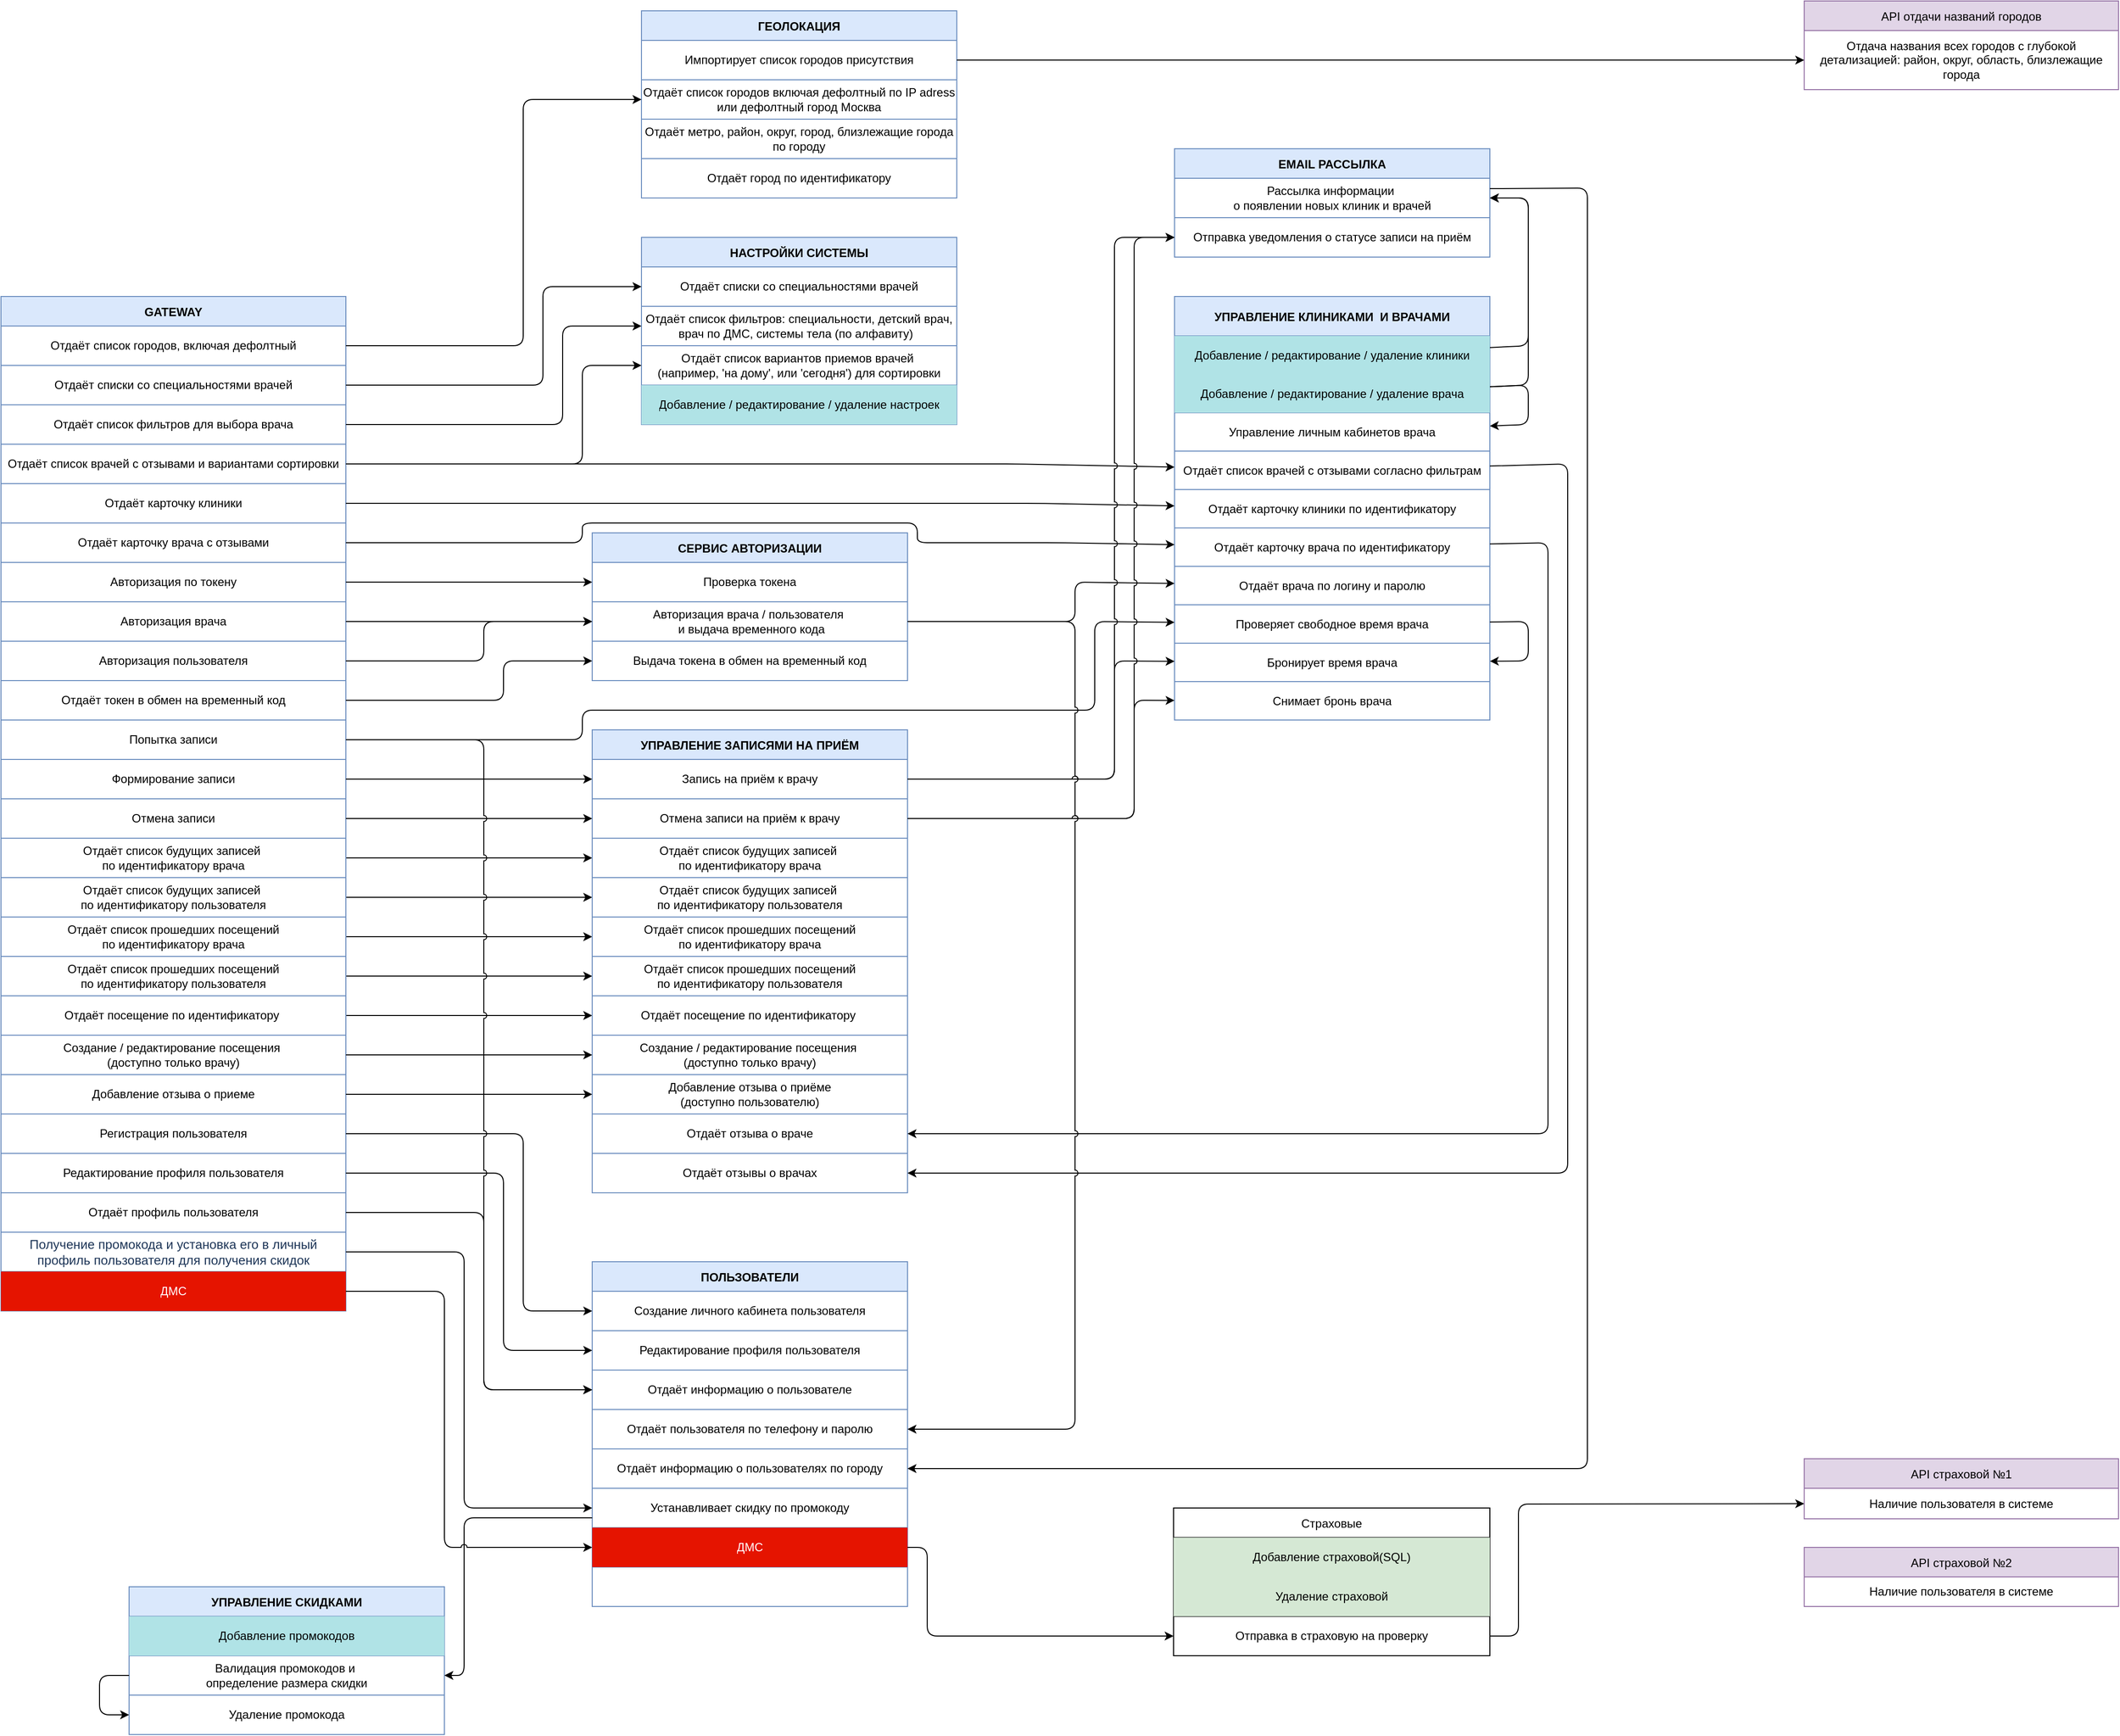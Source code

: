 <mxfile version="20.6.2" type="device"><diagram name="Страница — 1" id="9D2o9f1Y37MUNv1nLas3"><mxGraphModel dx="1822" dy="2251" grid="1" gridSize="10" guides="1" tooltips="1" connect="1" arrows="1" fold="1" page="1" pageScale="1" pageWidth="827" pageHeight="1169" math="0" shadow="0"><root><mxCell id="0"/><mxCell id="1" parent="0"/><mxCell id="jV2PfGUiL8Bz2x7ne9qm-241" value="" style="endArrow=classic;html=1;rounded=1;curved=0;jumpStyle=none;" parent="1" source="jV2PfGUiL8Bz2x7ne9qm-233" target="jV2PfGUiL8Bz2x7ne9qm-63" edge="1"><mxGeometry width="50" height="50" relative="1" as="geometry"><mxPoint x="410" y="660" as="sourcePoint"/><mxPoint x="1420" y="500" as="targetPoint"/><Array as="points"><mxPoint x="640" y="690"/></Array></mxGeometry></mxCell><mxCell id="jV2PfGUiL8Bz2x7ne9qm-240" value="" style="endArrow=classic;html=1;rounded=1;curved=0;jumpStyle=none;" parent="1" source="jV2PfGUiL8Bz2x7ne9qm-231" target="jV2PfGUiL8Bz2x7ne9qm-61" edge="1"><mxGeometry width="50" height="50" relative="1" as="geometry"><mxPoint x="410" y="620" as="sourcePoint"/><mxPoint x="1420" y="460" as="targetPoint"/><Array as="points"><mxPoint x="650" y="650"/></Array></mxGeometry></mxCell><mxCell id="jV2PfGUiL8Bz2x7ne9qm-239" value="" style="endArrow=classic;html=1;rounded=1;curved=0;jumpStyle=none;" parent="1" source="jV2PfGUiL8Bz2x7ne9qm-229" target="jV2PfGUiL8Bz2x7ne9qm-59" edge="1"><mxGeometry width="50" height="50" relative="1" as="geometry"><mxPoint x="410" y="580" as="sourcePoint"/><mxPoint x="1420" y="420" as="targetPoint"/><Array as="points"><mxPoint x="650" y="610"/></Array></mxGeometry></mxCell><mxCell id="jV2PfGUiL8Bz2x7ne9qm-238" value="" style="endArrow=classic;html=1;rounded=1;curved=0;jumpStyle=none;" parent="1" source="jV2PfGUiL8Bz2x7ne9qm-227" target="jV2PfGUiL8Bz2x7ne9qm-57" edge="1"><mxGeometry width="50" height="50" relative="1" as="geometry"><mxPoint x="410" y="540" as="sourcePoint"/><mxPoint x="1420" y="380" as="targetPoint"/><Array as="points"><mxPoint x="620" y="570"/></Array></mxGeometry></mxCell><mxCell id="jV2PfGUiL8Bz2x7ne9qm-237" value="" style="endArrow=classic;html=1;rounded=1;curved=0;jumpStyle=none;" parent="1" source="jV2PfGUiL8Bz2x7ne9qm-225" target="jV2PfGUiL8Bz2x7ne9qm-55" edge="1"><mxGeometry width="50" height="50" relative="1" as="geometry"><mxPoint x="410" y="500" as="sourcePoint"/><mxPoint x="1251" y="340" as="targetPoint"/><Array as="points"/></mxGeometry></mxCell><mxCell id="jV2PfGUiL8Bz2x7ne9qm-1" value="GATEWAY" style="shape=table;startSize=30;container=1;collapsible=0;childLayout=tableLayout;fillColor=#dae8fc;strokeColor=#6c8ebf;fontStyle=1" parent="1" vertex="1"><mxGeometry x="50" y="-40" width="350" height="1030" as="geometry"/></mxCell><mxCell id="jV2PfGUiL8Bz2x7ne9qm-2" value="" style="shape=tableRow;horizontal=0;startSize=0;swimlaneHead=0;swimlaneBody=0;strokeColor=inherit;top=0;left=0;bottom=0;right=0;collapsible=0;dropTarget=0;fillColor=none;points=[[0,0.5],[1,0.5]];portConstraint=eastwest;" parent="jV2PfGUiL8Bz2x7ne9qm-1" vertex="1"><mxGeometry y="30" width="350" height="40" as="geometry"/></mxCell><mxCell id="jV2PfGUiL8Bz2x7ne9qm-3" value="Отдаёт список городов, включая дефолтный" style="shape=partialRectangle;html=1;whiteSpace=wrap;connectable=0;strokeColor=inherit;overflow=hidden;fillColor=none;top=0;left=0;bottom=0;right=0;pointerEvents=1;" parent="jV2PfGUiL8Bz2x7ne9qm-2" vertex="1"><mxGeometry width="350" height="40" as="geometry"><mxRectangle width="350" height="40" as="alternateBounds"/></mxGeometry></mxCell><mxCell id="jV2PfGUiL8Bz2x7ne9qm-4" value="" style="shape=tableRow;horizontal=0;startSize=0;swimlaneHead=0;swimlaneBody=0;strokeColor=inherit;top=0;left=0;bottom=0;right=0;collapsible=0;dropTarget=0;fillColor=none;points=[[0,0.5],[1,0.5]];portConstraint=eastwest;" parent="jV2PfGUiL8Bz2x7ne9qm-1" vertex="1"><mxGeometry y="70" width="350" height="40" as="geometry"/></mxCell><mxCell id="jV2PfGUiL8Bz2x7ne9qm-5" value="Отдаёт списки со специальностями врачей" style="shape=partialRectangle;html=1;whiteSpace=wrap;connectable=0;strokeColor=inherit;overflow=hidden;fillColor=none;top=0;left=0;bottom=0;right=0;pointerEvents=1;" parent="jV2PfGUiL8Bz2x7ne9qm-4" vertex="1"><mxGeometry width="350" height="40" as="geometry"><mxRectangle width="350" height="40" as="alternateBounds"/></mxGeometry></mxCell><mxCell id="jV2PfGUiL8Bz2x7ne9qm-6" value="" style="shape=tableRow;horizontal=0;startSize=0;swimlaneHead=0;swimlaneBody=0;strokeColor=inherit;top=0;left=0;bottom=0;right=0;collapsible=0;dropTarget=0;fillColor=none;points=[[0,0.5],[1,0.5]];portConstraint=eastwest;" parent="jV2PfGUiL8Bz2x7ne9qm-1" vertex="1"><mxGeometry y="110" width="350" height="40" as="geometry"/></mxCell><mxCell id="jV2PfGUiL8Bz2x7ne9qm-7" value="Отдаёт список фильтров для выбора врача" style="shape=partialRectangle;html=1;whiteSpace=wrap;connectable=0;strokeColor=inherit;overflow=hidden;fillColor=none;top=0;left=0;bottom=0;right=0;pointerEvents=1;" parent="jV2PfGUiL8Bz2x7ne9qm-6" vertex="1"><mxGeometry width="350" height="40" as="geometry"><mxRectangle width="350" height="40" as="alternateBounds"/></mxGeometry></mxCell><mxCell id="jV2PfGUiL8Bz2x7ne9qm-8" value="" style="shape=tableRow;horizontal=0;startSize=0;swimlaneHead=0;swimlaneBody=0;strokeColor=inherit;top=0;left=0;bottom=0;right=0;collapsible=0;dropTarget=0;fillColor=none;points=[[0,0.5],[1,0.5]];portConstraint=eastwest;" parent="jV2PfGUiL8Bz2x7ne9qm-1" vertex="1"><mxGeometry y="150" width="350" height="40" as="geometry"/></mxCell><mxCell id="jV2PfGUiL8Bz2x7ne9qm-9" value="Отдаёт список врачей с отзывами и вариантами сортировки" style="shape=partialRectangle;html=1;whiteSpace=wrap;connectable=0;strokeColor=inherit;overflow=hidden;fillColor=none;top=0;left=0;bottom=0;right=0;pointerEvents=1;" parent="jV2PfGUiL8Bz2x7ne9qm-8" vertex="1"><mxGeometry width="350" height="40" as="geometry"><mxRectangle width="350" height="40" as="alternateBounds"/></mxGeometry></mxCell><mxCell id="jV2PfGUiL8Bz2x7ne9qm-10" value="" style="shape=tableRow;horizontal=0;startSize=0;swimlaneHead=0;swimlaneBody=0;strokeColor=inherit;top=0;left=0;bottom=0;right=0;collapsible=0;dropTarget=0;fillColor=none;points=[[0,0.5],[1,0.5]];portConstraint=eastwest;" parent="jV2PfGUiL8Bz2x7ne9qm-1" vertex="1"><mxGeometry y="190" width="350" height="40" as="geometry"/></mxCell><mxCell id="jV2PfGUiL8Bz2x7ne9qm-11" value="Отдаёт карточку клиники" style="shape=partialRectangle;html=1;whiteSpace=wrap;connectable=0;strokeColor=inherit;overflow=hidden;fillColor=none;top=0;left=0;bottom=0;right=0;pointerEvents=1;" parent="jV2PfGUiL8Bz2x7ne9qm-10" vertex="1"><mxGeometry width="350" height="40" as="geometry"><mxRectangle width="350" height="40" as="alternateBounds"/></mxGeometry></mxCell><mxCell id="jV2PfGUiL8Bz2x7ne9qm-12" value="" style="shape=tableRow;horizontal=0;startSize=0;swimlaneHead=0;swimlaneBody=0;strokeColor=inherit;top=0;left=0;bottom=0;right=0;collapsible=0;dropTarget=0;fillColor=none;points=[[0,0.5],[1,0.5]];portConstraint=eastwest;" parent="jV2PfGUiL8Bz2x7ne9qm-1" vertex="1"><mxGeometry y="230" width="350" height="40" as="geometry"/></mxCell><mxCell id="jV2PfGUiL8Bz2x7ne9qm-13" value="Отдаёт карточку врача с отзывами" style="shape=partialRectangle;html=1;whiteSpace=wrap;connectable=0;strokeColor=inherit;overflow=hidden;fillColor=none;top=0;left=0;bottom=0;right=0;pointerEvents=1;" parent="jV2PfGUiL8Bz2x7ne9qm-12" vertex="1"><mxGeometry width="350" height="40" as="geometry"><mxRectangle width="350" height="40" as="alternateBounds"/></mxGeometry></mxCell><mxCell id="jV2PfGUiL8Bz2x7ne9qm-14" value="" style="shape=tableRow;horizontal=0;startSize=0;swimlaneHead=0;swimlaneBody=0;strokeColor=inherit;top=0;left=0;bottom=0;right=0;collapsible=0;dropTarget=0;fillColor=none;points=[[0,0.5],[1,0.5]];portConstraint=eastwest;" parent="jV2PfGUiL8Bz2x7ne9qm-1" vertex="1"><mxGeometry y="270" width="350" height="40" as="geometry"/></mxCell><mxCell id="jV2PfGUiL8Bz2x7ne9qm-15" value="Авторизация по токену" style="shape=partialRectangle;html=1;whiteSpace=wrap;connectable=0;strokeColor=inherit;overflow=hidden;fillColor=none;top=0;left=0;bottom=0;right=0;pointerEvents=1;" parent="jV2PfGUiL8Bz2x7ne9qm-14" vertex="1"><mxGeometry width="350" height="40" as="geometry"><mxRectangle width="350" height="40" as="alternateBounds"/></mxGeometry></mxCell><mxCell id="jV2PfGUiL8Bz2x7ne9qm-16" value="" style="shape=tableRow;horizontal=0;startSize=0;swimlaneHead=0;swimlaneBody=0;strokeColor=inherit;top=0;left=0;bottom=0;right=0;collapsible=0;dropTarget=0;fillColor=none;points=[[0,0.5],[1,0.5]];portConstraint=eastwest;" parent="jV2PfGUiL8Bz2x7ne9qm-1" vertex="1"><mxGeometry y="310" width="350" height="40" as="geometry"/></mxCell><mxCell id="jV2PfGUiL8Bz2x7ne9qm-17" value="Авторизация врача" style="shape=partialRectangle;html=1;whiteSpace=wrap;connectable=0;strokeColor=inherit;overflow=hidden;fillColor=none;top=0;left=0;bottom=0;right=0;pointerEvents=1;" parent="jV2PfGUiL8Bz2x7ne9qm-16" vertex="1"><mxGeometry width="350" height="40" as="geometry"><mxRectangle width="350" height="40" as="alternateBounds"/></mxGeometry></mxCell><mxCell id="jV2PfGUiL8Bz2x7ne9qm-18" value="" style="shape=tableRow;horizontal=0;startSize=0;swimlaneHead=0;swimlaneBody=0;strokeColor=inherit;top=0;left=0;bottom=0;right=0;collapsible=0;dropTarget=0;fillColor=none;points=[[0,0.5],[1,0.5]];portConstraint=eastwest;" parent="jV2PfGUiL8Bz2x7ne9qm-1" vertex="1"><mxGeometry y="350" width="350" height="40" as="geometry"/></mxCell><mxCell id="jV2PfGUiL8Bz2x7ne9qm-19" value="Авторизация пользователя" style="shape=partialRectangle;html=1;whiteSpace=wrap;connectable=0;strokeColor=inherit;overflow=hidden;fillColor=none;top=0;left=0;bottom=0;right=0;pointerEvents=1;" parent="jV2PfGUiL8Bz2x7ne9qm-18" vertex="1"><mxGeometry width="350" height="40" as="geometry"><mxRectangle width="350" height="40" as="alternateBounds"/></mxGeometry></mxCell><mxCell id="jV2PfGUiL8Bz2x7ne9qm-20" value="" style="shape=tableRow;horizontal=0;startSize=0;swimlaneHead=0;swimlaneBody=0;strokeColor=inherit;top=0;left=0;bottom=0;right=0;collapsible=0;dropTarget=0;fillColor=none;points=[[0,0.5],[1,0.5]];portConstraint=eastwest;" parent="jV2PfGUiL8Bz2x7ne9qm-1" vertex="1"><mxGeometry y="390" width="350" height="40" as="geometry"/></mxCell><mxCell id="jV2PfGUiL8Bz2x7ne9qm-21" value="Отдаёт токен в обмен на временный код" style="shape=partialRectangle;html=1;whiteSpace=wrap;connectable=0;strokeColor=inherit;overflow=hidden;fillColor=none;top=0;left=0;bottom=0;right=0;pointerEvents=1;" parent="jV2PfGUiL8Bz2x7ne9qm-20" vertex="1"><mxGeometry width="350" height="40" as="geometry"><mxRectangle width="350" height="40" as="alternateBounds"/></mxGeometry></mxCell><mxCell id="jV2PfGUiL8Bz2x7ne9qm-212" style="shape=tableRow;horizontal=0;startSize=0;swimlaneHead=0;swimlaneBody=0;strokeColor=inherit;top=0;left=0;bottom=0;right=0;collapsible=0;dropTarget=0;fillColor=none;points=[[0,0.5],[1,0.5]];portConstraint=eastwest;" parent="jV2PfGUiL8Bz2x7ne9qm-1" vertex="1"><mxGeometry y="430" width="350" height="40" as="geometry"/></mxCell><mxCell id="jV2PfGUiL8Bz2x7ne9qm-213" value="Попытка записи" style="shape=partialRectangle;html=1;whiteSpace=wrap;connectable=0;strokeColor=inherit;overflow=hidden;fillColor=none;top=0;left=0;bottom=0;right=0;pointerEvents=1;" parent="jV2PfGUiL8Bz2x7ne9qm-212" vertex="1"><mxGeometry width="350" height="40" as="geometry"><mxRectangle width="350" height="40" as="alternateBounds"/></mxGeometry></mxCell><mxCell id="jV2PfGUiL8Bz2x7ne9qm-214" style="shape=tableRow;horizontal=0;startSize=0;swimlaneHead=0;swimlaneBody=0;strokeColor=inherit;top=0;left=0;bottom=0;right=0;collapsible=0;dropTarget=0;fillColor=none;points=[[0,0.5],[1,0.5]];portConstraint=eastwest;" parent="jV2PfGUiL8Bz2x7ne9qm-1" vertex="1"><mxGeometry y="470" width="350" height="40" as="geometry"/></mxCell><mxCell id="jV2PfGUiL8Bz2x7ne9qm-215" value="Формирование записи" style="shape=partialRectangle;html=1;whiteSpace=wrap;connectable=0;strokeColor=inherit;overflow=hidden;fillColor=none;top=0;left=0;bottom=0;right=0;pointerEvents=1;" parent="jV2PfGUiL8Bz2x7ne9qm-214" vertex="1"><mxGeometry width="350" height="40" as="geometry"><mxRectangle width="350" height="40" as="alternateBounds"/></mxGeometry></mxCell><mxCell id="jV2PfGUiL8Bz2x7ne9qm-216" style="shape=tableRow;horizontal=0;startSize=0;swimlaneHead=0;swimlaneBody=0;strokeColor=inherit;top=0;left=0;bottom=0;right=0;collapsible=0;dropTarget=0;fillColor=none;points=[[0,0.5],[1,0.5]];portConstraint=eastwest;" parent="jV2PfGUiL8Bz2x7ne9qm-1" vertex="1"><mxGeometry y="510" width="350" height="40" as="geometry"/></mxCell><mxCell id="jV2PfGUiL8Bz2x7ne9qm-217" value="Отмена записи" style="shape=partialRectangle;html=1;whiteSpace=wrap;connectable=0;strokeColor=inherit;overflow=hidden;fillColor=none;top=0;left=0;bottom=0;right=0;pointerEvents=1;" parent="jV2PfGUiL8Bz2x7ne9qm-216" vertex="1"><mxGeometry width="350" height="40" as="geometry"><mxRectangle width="350" height="40" as="alternateBounds"/></mxGeometry></mxCell><mxCell id="jV2PfGUiL8Bz2x7ne9qm-225" style="shape=tableRow;horizontal=0;startSize=0;swimlaneHead=0;swimlaneBody=0;strokeColor=inherit;top=0;left=0;bottom=0;right=0;collapsible=0;dropTarget=0;fillColor=none;points=[[0,0.5],[1,0.5]];portConstraint=eastwest;" parent="jV2PfGUiL8Bz2x7ne9qm-1" vertex="1"><mxGeometry y="550" width="350" height="40" as="geometry"/></mxCell><mxCell id="jV2PfGUiL8Bz2x7ne9qm-226" value="Отдаёт список будущих записей&amp;nbsp;&lt;div&gt;по идентификатору врача&lt;/div&gt;" style="shape=partialRectangle;html=1;whiteSpace=wrap;connectable=0;strokeColor=inherit;overflow=hidden;fillColor=none;top=0;left=0;bottom=0;right=0;pointerEvents=1;" parent="jV2PfGUiL8Bz2x7ne9qm-225" vertex="1"><mxGeometry width="350" height="40" as="geometry"><mxRectangle width="350" height="40" as="alternateBounds"/></mxGeometry></mxCell><mxCell id="jV2PfGUiL8Bz2x7ne9qm-227" style="shape=tableRow;horizontal=0;startSize=0;swimlaneHead=0;swimlaneBody=0;strokeColor=inherit;top=0;left=0;bottom=0;right=0;collapsible=0;dropTarget=0;fillColor=none;points=[[0,0.5],[1,0.5]];portConstraint=eastwest;" parent="jV2PfGUiL8Bz2x7ne9qm-1" vertex="1"><mxGeometry y="590" width="350" height="40" as="geometry"/></mxCell><mxCell id="jV2PfGUiL8Bz2x7ne9qm-228" value="Отдаёт список будущих записей&amp;nbsp;&lt;div&gt;по идентификатору пользователя&lt;/div&gt;" style="shape=partialRectangle;html=1;whiteSpace=wrap;connectable=0;strokeColor=inherit;overflow=hidden;fillColor=none;top=0;left=0;bottom=0;right=0;pointerEvents=1;" parent="jV2PfGUiL8Bz2x7ne9qm-227" vertex="1"><mxGeometry width="350" height="40" as="geometry"><mxRectangle width="350" height="40" as="alternateBounds"/></mxGeometry></mxCell><mxCell id="jV2PfGUiL8Bz2x7ne9qm-229" style="shape=tableRow;horizontal=0;startSize=0;swimlaneHead=0;swimlaneBody=0;strokeColor=inherit;top=0;left=0;bottom=0;right=0;collapsible=0;dropTarget=0;fillColor=none;points=[[0,0.5],[1,0.5]];portConstraint=eastwest;" parent="jV2PfGUiL8Bz2x7ne9qm-1" vertex="1"><mxGeometry y="630" width="350" height="40" as="geometry"/></mxCell><mxCell id="jV2PfGUiL8Bz2x7ne9qm-230" value="Отдаёт список прошедших посещений&lt;div&gt;по идентификатору врача&lt;/div&gt;" style="shape=partialRectangle;html=1;whiteSpace=wrap;connectable=0;strokeColor=inherit;overflow=hidden;fillColor=none;top=0;left=0;bottom=0;right=0;pointerEvents=1;" parent="jV2PfGUiL8Bz2x7ne9qm-229" vertex="1"><mxGeometry width="350" height="40" as="geometry"><mxRectangle width="350" height="40" as="alternateBounds"/></mxGeometry></mxCell><mxCell id="jV2PfGUiL8Bz2x7ne9qm-231" style="shape=tableRow;horizontal=0;startSize=0;swimlaneHead=0;swimlaneBody=0;strokeColor=inherit;top=0;left=0;bottom=0;right=0;collapsible=0;dropTarget=0;fillColor=none;points=[[0,0.5],[1,0.5]];portConstraint=eastwest;" parent="jV2PfGUiL8Bz2x7ne9qm-1" vertex="1"><mxGeometry y="670" width="350" height="40" as="geometry"/></mxCell><mxCell id="jV2PfGUiL8Bz2x7ne9qm-232" value="Отдаёт список прошедших посещений&lt;div&gt;по идентификатору пользователя&lt;/div&gt;" style="shape=partialRectangle;html=1;whiteSpace=wrap;connectable=0;strokeColor=inherit;overflow=hidden;fillColor=none;top=0;left=0;bottom=0;right=0;pointerEvents=1;" parent="jV2PfGUiL8Bz2x7ne9qm-231" vertex="1"><mxGeometry width="350" height="40" as="geometry"><mxRectangle width="350" height="40" as="alternateBounds"/></mxGeometry></mxCell><mxCell id="jV2PfGUiL8Bz2x7ne9qm-233" style="shape=tableRow;horizontal=0;startSize=0;swimlaneHead=0;swimlaneBody=0;strokeColor=inherit;top=0;left=0;bottom=0;right=0;collapsible=0;dropTarget=0;fillColor=none;points=[[0,0.5],[1,0.5]];portConstraint=eastwest;" parent="jV2PfGUiL8Bz2x7ne9qm-1" vertex="1"><mxGeometry y="710" width="350" height="40" as="geometry"/></mxCell><mxCell id="jV2PfGUiL8Bz2x7ne9qm-234" value="Отдаёт посещение&amp;nbsp;&lt;span style=&quot;background-color: initial;&quot;&gt;по идентификатору&amp;nbsp;&lt;/span&gt;" style="shape=partialRectangle;html=1;whiteSpace=wrap;connectable=0;strokeColor=inherit;overflow=hidden;fillColor=none;top=0;left=0;bottom=0;right=0;pointerEvents=1;" parent="jV2PfGUiL8Bz2x7ne9qm-233" vertex="1"><mxGeometry width="350" height="40" as="geometry"><mxRectangle width="350" height="40" as="alternateBounds"/></mxGeometry></mxCell><mxCell id="jV2PfGUiL8Bz2x7ne9qm-235" style="shape=tableRow;horizontal=0;startSize=0;swimlaneHead=0;swimlaneBody=0;strokeColor=inherit;top=0;left=0;bottom=0;right=0;collapsible=0;dropTarget=0;fillColor=none;points=[[0,0.5],[1,0.5]];portConstraint=eastwest;" parent="jV2PfGUiL8Bz2x7ne9qm-1" vertex="1"><mxGeometry y="750" width="350" height="40" as="geometry"/></mxCell><mxCell id="jV2PfGUiL8Bz2x7ne9qm-236" value="Создание / редактирование посещения&amp;nbsp;&lt;div&gt;(доступно только врачу)&lt;/div&gt;" style="shape=partialRectangle;html=1;whiteSpace=wrap;connectable=0;strokeColor=inherit;overflow=hidden;fillColor=none;top=0;left=0;bottom=0;right=0;pointerEvents=1;" parent="jV2PfGUiL8Bz2x7ne9qm-235" vertex="1"><mxGeometry width="350" height="40" as="geometry"><mxRectangle width="350" height="40" as="alternateBounds"/></mxGeometry></mxCell><mxCell id="jV2PfGUiL8Bz2x7ne9qm-243" style="shape=tableRow;horizontal=0;startSize=0;swimlaneHead=0;swimlaneBody=0;strokeColor=inherit;top=0;left=0;bottom=0;right=0;collapsible=0;dropTarget=0;fillColor=none;points=[[0,0.5],[1,0.5]];portConstraint=eastwest;" parent="jV2PfGUiL8Bz2x7ne9qm-1" vertex="1"><mxGeometry y="790" width="350" height="40" as="geometry"/></mxCell><mxCell id="jV2PfGUiL8Bz2x7ne9qm-244" value="Добавление отзыва о приеме" style="shape=partialRectangle;html=1;whiteSpace=wrap;connectable=0;strokeColor=inherit;overflow=hidden;fillColor=none;top=0;left=0;bottom=0;right=0;pointerEvents=1;" parent="jV2PfGUiL8Bz2x7ne9qm-243" vertex="1"><mxGeometry width="350" height="40" as="geometry"><mxRectangle width="350" height="40" as="alternateBounds"/></mxGeometry></mxCell><mxCell id="jV2PfGUiL8Bz2x7ne9qm-22" value="" style="shape=tableRow;horizontal=0;startSize=0;swimlaneHead=0;swimlaneBody=0;strokeColor=inherit;top=0;left=0;bottom=0;right=0;collapsible=0;dropTarget=0;fillColor=none;points=[[0,0.5],[1,0.5]];portConstraint=eastwest;" parent="jV2PfGUiL8Bz2x7ne9qm-1" vertex="1"><mxGeometry y="830" width="350" height="40" as="geometry"/></mxCell><mxCell id="jV2PfGUiL8Bz2x7ne9qm-23" value="Регистрация пользователя" style="shape=partialRectangle;html=1;whiteSpace=wrap;connectable=0;strokeColor=inherit;overflow=hidden;fillColor=none;top=0;left=0;bottom=0;right=0;pointerEvents=1;" parent="jV2PfGUiL8Bz2x7ne9qm-22" vertex="1"><mxGeometry width="350" height="40" as="geometry"><mxRectangle width="350" height="40" as="alternateBounds"/></mxGeometry></mxCell><mxCell id="jV2PfGUiL8Bz2x7ne9qm-24" value="" style="shape=tableRow;horizontal=0;startSize=0;swimlaneHead=0;swimlaneBody=0;strokeColor=inherit;top=0;left=0;bottom=0;right=0;collapsible=0;dropTarget=0;fillColor=none;points=[[0,0.5],[1,0.5]];portConstraint=eastwest;" parent="jV2PfGUiL8Bz2x7ne9qm-1" vertex="1"><mxGeometry y="870" width="350" height="40" as="geometry"/></mxCell><mxCell id="jV2PfGUiL8Bz2x7ne9qm-25" value="Редактирование профиля пользователя" style="shape=partialRectangle;html=1;whiteSpace=wrap;connectable=0;strokeColor=inherit;overflow=hidden;fillColor=none;top=0;left=0;bottom=0;right=0;pointerEvents=1;" parent="jV2PfGUiL8Bz2x7ne9qm-24" vertex="1"><mxGeometry width="350" height="40" as="geometry"><mxRectangle width="350" height="40" as="alternateBounds"/></mxGeometry></mxCell><mxCell id="jV2PfGUiL8Bz2x7ne9qm-26" value="" style="shape=tableRow;horizontal=0;startSize=0;swimlaneHead=0;swimlaneBody=0;strokeColor=inherit;top=0;left=0;bottom=0;right=0;collapsible=0;dropTarget=0;fillColor=none;points=[[0,0.5],[1,0.5]];portConstraint=eastwest;" parent="jV2PfGUiL8Bz2x7ne9qm-1" vertex="1"><mxGeometry y="910" width="350" height="40" as="geometry"/></mxCell><mxCell id="jV2PfGUiL8Bz2x7ne9qm-27" value="Отдаёт профиль пользователя" style="shape=partialRectangle;html=1;whiteSpace=wrap;connectable=0;strokeColor=inherit;overflow=hidden;fillColor=none;top=0;left=0;bottom=0;right=0;pointerEvents=1;" parent="jV2PfGUiL8Bz2x7ne9qm-26" vertex="1"><mxGeometry width="350" height="40" as="geometry"><mxRectangle width="350" height="40" as="alternateBounds"/></mxGeometry></mxCell><mxCell id="jV2PfGUiL8Bz2x7ne9qm-28" value="" style="shape=tableRow;horizontal=0;startSize=0;swimlaneHead=0;swimlaneBody=0;strokeColor=inherit;top=0;left=0;bottom=0;right=0;collapsible=0;dropTarget=0;fillColor=none;points=[[0,0.5],[1,0.5]];portConstraint=eastwest;" parent="jV2PfGUiL8Bz2x7ne9qm-1" vertex="1"><mxGeometry y="950" width="350" height="40" as="geometry"/></mxCell><mxCell id="jV2PfGUiL8Bz2x7ne9qm-29" value="&lt;span style=&quot;color: rgb(29, 53, 87);&quot;&gt;&lt;font style=&quot;font-size: 13px;&quot;&gt;Получение промокода и установка его в личный профиль пользователя для получения скидок&lt;/font&gt;&lt;/span&gt;" style="shape=partialRectangle;html=1;whiteSpace=wrap;connectable=0;strokeColor=inherit;overflow=hidden;fillColor=none;top=0;left=0;bottom=0;right=0;pointerEvents=1;" parent="jV2PfGUiL8Bz2x7ne9qm-28" vertex="1"><mxGeometry width="350" height="40" as="geometry"><mxRectangle width="350" height="40" as="alternateBounds"/></mxGeometry></mxCell><mxCell id="jV2PfGUiL8Bz2x7ne9qm-36" value="" style="shape=tableRow;horizontal=0;startSize=0;swimlaneHead=0;swimlaneBody=0;strokeColor=inherit;top=0;left=0;bottom=0;right=0;collapsible=0;dropTarget=0;fillColor=none;points=[[0,0.5],[1,0.5]];portConstraint=eastwest;" parent="jV2PfGUiL8Bz2x7ne9qm-1" vertex="1"><mxGeometry y="990" width="350" height="40" as="geometry"/></mxCell><mxCell id="jV2PfGUiL8Bz2x7ne9qm-37" value="ДМС" style="shape=partialRectangle;html=1;whiteSpace=wrap;connectable=0;strokeColor=#B20000;overflow=hidden;fillColor=#e51400;top=0;left=0;bottom=0;right=0;pointerEvents=1;fontColor=#ffffff;" parent="jV2PfGUiL8Bz2x7ne9qm-36" vertex="1"><mxGeometry width="350" height="40" as="geometry"><mxRectangle width="350" height="40" as="alternateBounds"/></mxGeometry></mxCell><mxCell id="jV2PfGUiL8Bz2x7ne9qm-38" value="ГЕОЛОКАЦИЯ" style="shape=table;startSize=30;container=1;collapsible=0;childLayout=tableLayout;fontStyle=1;fillColor=#dae8fc;strokeColor=#6c8ebf;" parent="1" vertex="1"><mxGeometry x="700" y="-330" width="320" height="190" as="geometry"/></mxCell><mxCell id="jV2PfGUiL8Bz2x7ne9qm-39" value="" style="shape=tableRow;horizontal=0;startSize=0;swimlaneHead=0;swimlaneBody=0;strokeColor=inherit;top=0;left=0;bottom=0;right=0;collapsible=0;dropTarget=0;fillColor=none;points=[[0,0.5],[1,0.5]];portConstraint=eastwest;" parent="jV2PfGUiL8Bz2x7ne9qm-38" vertex="1"><mxGeometry y="30" width="320" height="40" as="geometry"/></mxCell><mxCell id="jV2PfGUiL8Bz2x7ne9qm-40" value="Импортирует&amp;nbsp;список городов присутствия" style="shape=partialRectangle;html=1;whiteSpace=wrap;connectable=0;strokeColor=inherit;overflow=hidden;fillColor=none;top=0;left=0;bottom=0;right=0;pointerEvents=1;" parent="jV2PfGUiL8Bz2x7ne9qm-39" vertex="1"><mxGeometry width="320" height="40" as="geometry"><mxRectangle width="320" height="40" as="alternateBounds"/></mxGeometry></mxCell><mxCell id="jV2PfGUiL8Bz2x7ne9qm-41" value="" style="shape=tableRow;horizontal=0;startSize=0;swimlaneHead=0;swimlaneBody=0;strokeColor=inherit;top=0;left=0;bottom=0;right=0;collapsible=0;dropTarget=0;fillColor=none;points=[[0,0.5],[1,0.5]];portConstraint=eastwest;" parent="jV2PfGUiL8Bz2x7ne9qm-38" vertex="1"><mxGeometry y="70" width="320" height="40" as="geometry"/></mxCell><mxCell id="jV2PfGUiL8Bz2x7ne9qm-42" value="Отдаёт список городов включая дефолтный по IP adress или дефолтный город Москва" style="shape=partialRectangle;html=1;whiteSpace=wrap;connectable=0;strokeColor=inherit;overflow=hidden;fillColor=none;top=0;left=0;bottom=0;right=0;pointerEvents=1;" parent="jV2PfGUiL8Bz2x7ne9qm-41" vertex="1"><mxGeometry width="320" height="40" as="geometry"><mxRectangle width="320" height="40" as="alternateBounds"/></mxGeometry></mxCell><mxCell id="jV2PfGUiL8Bz2x7ne9qm-43" value="" style="shape=tableRow;horizontal=0;startSize=0;swimlaneHead=0;swimlaneBody=0;strokeColor=inherit;top=0;left=0;bottom=0;right=0;collapsible=0;dropTarget=0;fillColor=none;points=[[0,0.5],[1,0.5]];portConstraint=eastwest;" parent="jV2PfGUiL8Bz2x7ne9qm-38" vertex="1"><mxGeometry y="110" width="320" height="40" as="geometry"/></mxCell><mxCell id="jV2PfGUiL8Bz2x7ne9qm-44" value="Отдаёт метро, район, округ, город, близлежащие города&lt;br&gt;по городу" style="shape=partialRectangle;html=1;whiteSpace=wrap;connectable=0;strokeColor=inherit;overflow=hidden;fillColor=none;top=0;left=0;bottom=0;right=0;pointerEvents=1;" parent="jV2PfGUiL8Bz2x7ne9qm-43" vertex="1"><mxGeometry width="320" height="40" as="geometry"><mxRectangle width="320" height="40" as="alternateBounds"/></mxGeometry></mxCell><mxCell id="jV2PfGUiL8Bz2x7ne9qm-45" value="" style="shape=tableRow;horizontal=0;startSize=0;swimlaneHead=0;swimlaneBody=0;strokeColor=inherit;top=0;left=0;bottom=0;right=0;collapsible=0;dropTarget=0;fillColor=none;points=[[0,0.5],[1,0.5]];portConstraint=eastwest;" parent="jV2PfGUiL8Bz2x7ne9qm-38" vertex="1"><mxGeometry y="150" width="320" height="40" as="geometry"/></mxCell><mxCell id="jV2PfGUiL8Bz2x7ne9qm-46" value="Отдаёт город по идентификатору" style="shape=partialRectangle;html=1;whiteSpace=wrap;connectable=0;strokeColor=inherit;overflow=hidden;fillColor=none;top=0;left=0;bottom=0;right=0;pointerEvents=1;" parent="jV2PfGUiL8Bz2x7ne9qm-45" vertex="1"><mxGeometry width="320" height="40" as="geometry"><mxRectangle width="320" height="40" as="alternateBounds"/></mxGeometry></mxCell><mxCell id="jV2PfGUiL8Bz2x7ne9qm-49" value="" style="endArrow=classic;html=1;rounded=1;curved=0;" parent="1" source="jV2PfGUiL8Bz2x7ne9qm-2" target="jV2PfGUiL8Bz2x7ne9qm-41" edge="1"><mxGeometry width="50" height="50" relative="1" as="geometry"><mxPoint x="320" y="170" as="sourcePoint"/><mxPoint x="370" y="120" as="targetPoint"/><Array as="points"><mxPoint x="580" y="10"/><mxPoint x="580" y="-240"/></Array></mxGeometry></mxCell><mxCell id="jV2PfGUiL8Bz2x7ne9qm-50" value="УПРАВЛЕНИЕ ЗАПИСЯМИ НА ПРИЁМ" style="shape=table;startSize=30;container=1;collapsible=0;childLayout=tableLayout;fillColor=#dae8fc;strokeColor=#6c8ebf;fontStyle=1" parent="1" vertex="1"><mxGeometry x="650" y="400" width="320" height="470" as="geometry"/></mxCell><mxCell id="jV2PfGUiL8Bz2x7ne9qm-51" value="" style="shape=tableRow;horizontal=0;startSize=0;swimlaneHead=0;swimlaneBody=0;strokeColor=inherit;top=0;left=0;bottom=0;right=0;collapsible=0;dropTarget=0;fillColor=none;points=[[0,0.5],[1,0.5]];portConstraint=eastwest;" parent="jV2PfGUiL8Bz2x7ne9qm-50" vertex="1"><mxGeometry y="30" width="320" height="40" as="geometry"/></mxCell><mxCell id="jV2PfGUiL8Bz2x7ne9qm-52" value="Запись на приём к врачу" style="shape=partialRectangle;html=1;whiteSpace=wrap;connectable=0;strokeColor=inherit;overflow=hidden;fillColor=none;top=0;left=0;bottom=0;right=0;pointerEvents=1;" parent="jV2PfGUiL8Bz2x7ne9qm-51" vertex="1"><mxGeometry width="320" height="40" as="geometry"><mxRectangle width="320" height="40" as="alternateBounds"/></mxGeometry></mxCell><mxCell id="jV2PfGUiL8Bz2x7ne9qm-53" value="" style="shape=tableRow;horizontal=0;startSize=0;swimlaneHead=0;swimlaneBody=0;strokeColor=inherit;top=0;left=0;bottom=0;right=0;collapsible=0;dropTarget=0;fillColor=none;points=[[0,0.5],[1,0.5]];portConstraint=eastwest;" parent="jV2PfGUiL8Bz2x7ne9qm-50" vertex="1"><mxGeometry y="70" width="320" height="40" as="geometry"/></mxCell><mxCell id="jV2PfGUiL8Bz2x7ne9qm-54" value="Отмена записи на приём к врачу" style="shape=partialRectangle;html=1;whiteSpace=wrap;connectable=0;strokeColor=inherit;overflow=hidden;fillColor=none;top=0;left=0;bottom=0;right=0;pointerEvents=1;" parent="jV2PfGUiL8Bz2x7ne9qm-53" vertex="1"><mxGeometry width="320" height="40" as="geometry"><mxRectangle width="320" height="40" as="alternateBounds"/></mxGeometry></mxCell><mxCell id="jV2PfGUiL8Bz2x7ne9qm-55" value="" style="shape=tableRow;horizontal=0;startSize=0;swimlaneHead=0;swimlaneBody=0;strokeColor=inherit;top=0;left=0;bottom=0;right=0;collapsible=0;dropTarget=0;fillColor=none;points=[[0,0.5],[1,0.5]];portConstraint=eastwest;" parent="jV2PfGUiL8Bz2x7ne9qm-50" vertex="1"><mxGeometry y="110" width="320" height="40" as="geometry"/></mxCell><mxCell id="jV2PfGUiL8Bz2x7ne9qm-56" value="Отдаёт список будущих записей&amp;nbsp;&lt;div&gt;по идентификатору врача&lt;/div&gt;" style="shape=partialRectangle;html=1;whiteSpace=wrap;connectable=0;strokeColor=inherit;overflow=hidden;fillColor=none;top=0;left=0;bottom=0;right=0;pointerEvents=1;" parent="jV2PfGUiL8Bz2x7ne9qm-55" vertex="1"><mxGeometry width="320" height="40" as="geometry"><mxRectangle width="320" height="40" as="alternateBounds"/></mxGeometry></mxCell><mxCell id="jV2PfGUiL8Bz2x7ne9qm-57" value="" style="shape=tableRow;horizontal=0;startSize=0;swimlaneHead=0;swimlaneBody=0;strokeColor=inherit;top=0;left=0;bottom=0;right=0;collapsible=0;dropTarget=0;fillColor=none;points=[[0,0.5],[1,0.5]];portConstraint=eastwest;" parent="jV2PfGUiL8Bz2x7ne9qm-50" vertex="1"><mxGeometry y="150" width="320" height="40" as="geometry"/></mxCell><mxCell id="jV2PfGUiL8Bz2x7ne9qm-58" value="Отдаёт список будущих записей&amp;nbsp;&lt;div&gt;по идентификатору пользователя&lt;/div&gt;" style="shape=partialRectangle;html=1;whiteSpace=wrap;connectable=0;strokeColor=inherit;overflow=hidden;fillColor=none;top=0;left=0;bottom=0;right=0;pointerEvents=1;" parent="jV2PfGUiL8Bz2x7ne9qm-57" vertex="1"><mxGeometry width="320" height="40" as="geometry"><mxRectangle width="320" height="40" as="alternateBounds"/></mxGeometry></mxCell><mxCell id="jV2PfGUiL8Bz2x7ne9qm-59" value="" style="shape=tableRow;horizontal=0;startSize=0;swimlaneHead=0;swimlaneBody=0;strokeColor=inherit;top=0;left=0;bottom=0;right=0;collapsible=0;dropTarget=0;fillColor=none;points=[[0,0.5],[1,0.5]];portConstraint=eastwest;" parent="jV2PfGUiL8Bz2x7ne9qm-50" vertex="1"><mxGeometry y="190" width="320" height="40" as="geometry"/></mxCell><mxCell id="jV2PfGUiL8Bz2x7ne9qm-60" value="Отдаёт список прошедших посещений&lt;div&gt;по идентификатору врача&lt;/div&gt;" style="shape=partialRectangle;html=1;whiteSpace=wrap;connectable=0;strokeColor=inherit;overflow=hidden;fillColor=none;top=0;left=0;bottom=0;right=0;pointerEvents=1;" parent="jV2PfGUiL8Bz2x7ne9qm-59" vertex="1"><mxGeometry width="320" height="40" as="geometry"><mxRectangle width="320" height="40" as="alternateBounds"/></mxGeometry></mxCell><mxCell id="jV2PfGUiL8Bz2x7ne9qm-61" value="" style="shape=tableRow;horizontal=0;startSize=0;swimlaneHead=0;swimlaneBody=0;strokeColor=inherit;top=0;left=0;bottom=0;right=0;collapsible=0;dropTarget=0;fillColor=none;points=[[0,0.5],[1,0.5]];portConstraint=eastwest;" parent="jV2PfGUiL8Bz2x7ne9qm-50" vertex="1"><mxGeometry y="230" width="320" height="40" as="geometry"/></mxCell><mxCell id="jV2PfGUiL8Bz2x7ne9qm-62" value="Отдаёт список прошедших посещений&lt;div&gt;по идентификатору пользователя&lt;/div&gt;" style="shape=partialRectangle;html=1;whiteSpace=wrap;connectable=0;strokeColor=inherit;overflow=hidden;fillColor=none;top=0;left=0;bottom=0;right=0;pointerEvents=1;" parent="jV2PfGUiL8Bz2x7ne9qm-61" vertex="1"><mxGeometry width="320" height="40" as="geometry"><mxRectangle width="320" height="40" as="alternateBounds"/></mxGeometry></mxCell><mxCell id="jV2PfGUiL8Bz2x7ne9qm-63" value="" style="shape=tableRow;horizontal=0;startSize=0;swimlaneHead=0;swimlaneBody=0;strokeColor=inherit;top=0;left=0;bottom=0;right=0;collapsible=0;dropTarget=0;fillColor=none;points=[[0,0.5],[1,0.5]];portConstraint=eastwest;" parent="jV2PfGUiL8Bz2x7ne9qm-50" vertex="1"><mxGeometry y="270" width="320" height="40" as="geometry"/></mxCell><mxCell id="jV2PfGUiL8Bz2x7ne9qm-64" value="Отдаёт посещение&amp;nbsp;&lt;span style=&quot;background-color: initial;&quot;&gt;по идентификатору&amp;nbsp;&lt;/span&gt;" style="shape=partialRectangle;html=1;whiteSpace=wrap;connectable=0;strokeColor=inherit;overflow=hidden;fillColor=none;top=0;left=0;bottom=0;right=0;pointerEvents=1;" parent="jV2PfGUiL8Bz2x7ne9qm-63" vertex="1"><mxGeometry width="320" height="40" as="geometry"><mxRectangle width="320" height="40" as="alternateBounds"/></mxGeometry></mxCell><mxCell id="jV2PfGUiL8Bz2x7ne9qm-65" value="" style="shape=tableRow;horizontal=0;startSize=0;swimlaneHead=0;swimlaneBody=0;strokeColor=inherit;top=0;left=0;bottom=0;right=0;collapsible=0;dropTarget=0;fillColor=none;points=[[0,0.5],[1,0.5]];portConstraint=eastwest;" parent="jV2PfGUiL8Bz2x7ne9qm-50" vertex="1"><mxGeometry y="310" width="320" height="40" as="geometry"/></mxCell><mxCell id="jV2PfGUiL8Bz2x7ne9qm-66" value="Создание / редактирование посещения&amp;nbsp;&lt;div&gt;(доступно только врачу)&lt;/div&gt;" style="shape=partialRectangle;html=1;whiteSpace=wrap;connectable=0;strokeColor=inherit;overflow=hidden;fillColor=none;top=0;left=0;bottom=0;right=0;pointerEvents=1;" parent="jV2PfGUiL8Bz2x7ne9qm-65" vertex="1"><mxGeometry width="320" height="40" as="geometry"><mxRectangle width="320" height="40" as="alternateBounds"/></mxGeometry></mxCell><mxCell id="jV2PfGUiL8Bz2x7ne9qm-67" value="" style="shape=tableRow;horizontal=0;startSize=0;swimlaneHead=0;swimlaneBody=0;strokeColor=inherit;top=0;left=0;bottom=0;right=0;collapsible=0;dropTarget=0;fillColor=none;points=[[0,0.5],[1,0.5]];portConstraint=eastwest;" parent="jV2PfGUiL8Bz2x7ne9qm-50" vertex="1"><mxGeometry y="350" width="320" height="40" as="geometry"/></mxCell><mxCell id="jV2PfGUiL8Bz2x7ne9qm-68" value="Добавление отзыва о приёме&lt;div&gt;(доступно пользователю)&lt;/div&gt;" style="shape=partialRectangle;html=1;whiteSpace=wrap;connectable=0;strokeColor=inherit;overflow=hidden;fillColor=none;top=0;left=0;bottom=0;right=0;pointerEvents=1;" parent="jV2PfGUiL8Bz2x7ne9qm-67" vertex="1"><mxGeometry width="320" height="40" as="geometry"><mxRectangle width="320" height="40" as="alternateBounds"/></mxGeometry></mxCell><mxCell id="jV2PfGUiL8Bz2x7ne9qm-200" style="shape=tableRow;horizontal=0;startSize=0;swimlaneHead=0;swimlaneBody=0;strokeColor=inherit;top=0;left=0;bottom=0;right=0;collapsible=0;dropTarget=0;fillColor=none;points=[[0,0.5],[1,0.5]];portConstraint=eastwest;" parent="jV2PfGUiL8Bz2x7ne9qm-50" vertex="1"><mxGeometry y="390" width="320" height="40" as="geometry"/></mxCell><mxCell id="jV2PfGUiL8Bz2x7ne9qm-201" value="Отдаёт отзыва о враче" style="shape=partialRectangle;html=1;whiteSpace=wrap;connectable=0;strokeColor=inherit;overflow=hidden;fillColor=none;top=0;left=0;bottom=0;right=0;pointerEvents=1;" parent="jV2PfGUiL8Bz2x7ne9qm-200" vertex="1"><mxGeometry width="320" height="40" as="geometry"><mxRectangle width="320" height="40" as="alternateBounds"/></mxGeometry></mxCell><mxCell id="jV2PfGUiL8Bz2x7ne9qm-202" style="shape=tableRow;horizontal=0;startSize=0;swimlaneHead=0;swimlaneBody=0;strokeColor=inherit;top=0;left=0;bottom=0;right=0;collapsible=0;dropTarget=0;fillColor=none;points=[[0,0.5],[1,0.5]];portConstraint=eastwest;" parent="jV2PfGUiL8Bz2x7ne9qm-50" vertex="1"><mxGeometry y="430" width="320" height="40" as="geometry"/></mxCell><mxCell id="jV2PfGUiL8Bz2x7ne9qm-203" value="Отдаёт отзывы о врачах" style="shape=partialRectangle;html=1;whiteSpace=wrap;connectable=0;strokeColor=inherit;overflow=hidden;fillColor=none;top=0;left=0;bottom=0;right=0;pointerEvents=1;" parent="jV2PfGUiL8Bz2x7ne9qm-202" vertex="1"><mxGeometry width="320" height="40" as="geometry"><mxRectangle width="320" height="40" as="alternateBounds"/></mxGeometry></mxCell><mxCell id="jV2PfGUiL8Bz2x7ne9qm-69" value="ПОЛЬЗОВАТЕЛИ" style="shape=table;startSize=30;container=1;collapsible=0;childLayout=tableLayout;fillColor=#dae8fc;strokeColor=#6c8ebf;fontStyle=1" parent="1" vertex="1"><mxGeometry x="650" y="940" width="320" height="350" as="geometry"/></mxCell><mxCell id="jV2PfGUiL8Bz2x7ne9qm-70" value="" style="shape=tableRow;horizontal=0;startSize=0;swimlaneHead=0;swimlaneBody=0;strokeColor=inherit;top=0;left=0;bottom=0;right=0;collapsible=0;dropTarget=0;fillColor=none;points=[[0,0.5],[1,0.5]];portConstraint=eastwest;" parent="jV2PfGUiL8Bz2x7ne9qm-69" vertex="1"><mxGeometry y="30" width="320" height="40" as="geometry"/></mxCell><mxCell id="jV2PfGUiL8Bz2x7ne9qm-71" value="Создание личного кабинета пользователя" style="shape=partialRectangle;html=1;whiteSpace=wrap;connectable=0;strokeColor=inherit;overflow=hidden;fillColor=none;top=0;left=0;bottom=0;right=0;pointerEvents=1;" parent="jV2PfGUiL8Bz2x7ne9qm-70" vertex="1"><mxGeometry width="320" height="40" as="geometry"><mxRectangle width="320" height="40" as="alternateBounds"/></mxGeometry></mxCell><mxCell id="jV2PfGUiL8Bz2x7ne9qm-72" value="" style="shape=tableRow;horizontal=0;startSize=0;swimlaneHead=0;swimlaneBody=0;strokeColor=inherit;top=0;left=0;bottom=0;right=0;collapsible=0;dropTarget=0;fillColor=none;points=[[0,0.5],[1,0.5]];portConstraint=eastwest;" parent="jV2PfGUiL8Bz2x7ne9qm-69" vertex="1"><mxGeometry y="70" width="320" height="40" as="geometry"/></mxCell><mxCell id="jV2PfGUiL8Bz2x7ne9qm-73" value="Редактирование профиля пользователя" style="shape=partialRectangle;html=1;whiteSpace=wrap;connectable=0;strokeColor=inherit;overflow=hidden;fillColor=none;top=0;left=0;bottom=0;right=0;pointerEvents=1;" parent="jV2PfGUiL8Bz2x7ne9qm-72" vertex="1"><mxGeometry width="320" height="40" as="geometry"><mxRectangle width="320" height="40" as="alternateBounds"/></mxGeometry></mxCell><mxCell id="jV2PfGUiL8Bz2x7ne9qm-74" value="" style="shape=tableRow;horizontal=0;startSize=0;swimlaneHead=0;swimlaneBody=0;strokeColor=inherit;top=0;left=0;bottom=0;right=0;collapsible=0;dropTarget=0;fillColor=none;points=[[0,0.5],[1,0.5]];portConstraint=eastwest;" parent="jV2PfGUiL8Bz2x7ne9qm-69" vertex="1"><mxGeometry y="110" width="320" height="40" as="geometry"/></mxCell><mxCell id="jV2PfGUiL8Bz2x7ne9qm-75" value="Отдаёт информацию о пользователе" style="shape=partialRectangle;html=1;whiteSpace=wrap;connectable=0;strokeColor=inherit;overflow=hidden;fillColor=none;top=0;left=0;bottom=0;right=0;pointerEvents=1;" parent="jV2PfGUiL8Bz2x7ne9qm-74" vertex="1"><mxGeometry width="320" height="40" as="geometry"><mxRectangle width="320" height="40" as="alternateBounds"/></mxGeometry></mxCell><mxCell id="jV2PfGUiL8Bz2x7ne9qm-78" value="" style="shape=tableRow;horizontal=0;startSize=0;swimlaneHead=0;swimlaneBody=0;strokeColor=inherit;top=0;left=0;bottom=0;right=0;collapsible=0;dropTarget=0;fillColor=none;points=[[0,0.5],[1,0.5]];portConstraint=eastwest;" parent="jV2PfGUiL8Bz2x7ne9qm-69" vertex="1"><mxGeometry y="150" width="320" height="40" as="geometry"/></mxCell><mxCell id="jV2PfGUiL8Bz2x7ne9qm-79" value="Отдаёт&amp;nbsp;пользователя по телефону и паролю" style="shape=partialRectangle;html=1;whiteSpace=wrap;connectable=0;strokeColor=inherit;overflow=hidden;fillColor=none;top=0;left=0;bottom=0;right=0;pointerEvents=1;" parent="jV2PfGUiL8Bz2x7ne9qm-78" vertex="1"><mxGeometry width="320" height="40" as="geometry"><mxRectangle width="320" height="40" as="alternateBounds"/></mxGeometry></mxCell><mxCell id="jV2PfGUiL8Bz2x7ne9qm-80" value="" style="shape=tableRow;horizontal=0;startSize=0;swimlaneHead=0;swimlaneBody=0;strokeColor=inherit;top=0;left=0;bottom=0;right=0;collapsible=0;dropTarget=0;fillColor=none;points=[[0,0.5],[1,0.5]];portConstraint=eastwest;" parent="jV2PfGUiL8Bz2x7ne9qm-69" vertex="1"><mxGeometry y="190" width="320" height="40" as="geometry"/></mxCell><mxCell id="jV2PfGUiL8Bz2x7ne9qm-81" value="Отдаёт информацию о пользователях по городу" style="shape=partialRectangle;html=1;whiteSpace=wrap;connectable=0;strokeColor=inherit;overflow=hidden;fillColor=none;top=0;left=0;bottom=0;right=0;pointerEvents=1;" parent="jV2PfGUiL8Bz2x7ne9qm-80" vertex="1"><mxGeometry width="320" height="40" as="geometry"><mxRectangle width="320" height="40" as="alternateBounds"/></mxGeometry></mxCell><mxCell id="jV2PfGUiL8Bz2x7ne9qm-82" value="" style="shape=tableRow;horizontal=0;startSize=0;swimlaneHead=0;swimlaneBody=0;strokeColor=inherit;top=0;left=0;bottom=0;right=0;collapsible=0;dropTarget=0;fillColor=none;points=[[0,0.5],[1,0.5]];portConstraint=eastwest;" parent="jV2PfGUiL8Bz2x7ne9qm-69" vertex="1"><mxGeometry y="230" width="320" height="40" as="geometry"/></mxCell><mxCell id="jV2PfGUiL8Bz2x7ne9qm-83" value="Устанавливает скидку по промокоду" style="shape=partialRectangle;html=1;whiteSpace=wrap;connectable=0;strokeColor=inherit;overflow=hidden;fillColor=none;top=0;left=0;bottom=0;right=0;pointerEvents=1;" parent="jV2PfGUiL8Bz2x7ne9qm-82" vertex="1"><mxGeometry width="320" height="40" as="geometry"><mxRectangle width="320" height="40" as="alternateBounds"/></mxGeometry></mxCell><mxCell id="jV2PfGUiL8Bz2x7ne9qm-84" value="" style="shape=tableRow;horizontal=0;startSize=0;swimlaneHead=0;swimlaneBody=0;strokeColor=inherit;top=0;left=0;bottom=0;right=0;collapsible=0;dropTarget=0;fillColor=none;points=[[0,0.5],[1,0.5]];portConstraint=eastwest;" parent="jV2PfGUiL8Bz2x7ne9qm-69" vertex="1"><mxGeometry y="270" width="320" height="40" as="geometry"/></mxCell><mxCell id="jV2PfGUiL8Bz2x7ne9qm-85" value="&lt;span style=&quot;color: rgb(255, 255, 255);&quot;&gt;ДМС&lt;/span&gt;" style="shape=partialRectangle;html=1;whiteSpace=wrap;connectable=0;strokeColor=#B20000;overflow=hidden;fillColor=#e51400;top=0;left=0;bottom=0;right=0;pointerEvents=1;fontColor=#ffffff;" parent="jV2PfGUiL8Bz2x7ne9qm-84" vertex="1"><mxGeometry width="320" height="40" as="geometry"><mxRectangle width="320" height="40" as="alternateBounds"/></mxGeometry></mxCell><mxCell id="jV2PfGUiL8Bz2x7ne9qm-86" value="" style="shape=tableRow;horizontal=0;startSize=0;swimlaneHead=0;swimlaneBody=0;strokeColor=inherit;top=0;left=0;bottom=0;right=0;collapsible=0;dropTarget=0;fillColor=none;points=[[0,0.5],[1,0.5]];portConstraint=eastwest;" parent="jV2PfGUiL8Bz2x7ne9qm-69" vertex="1"><mxGeometry y="310" width="320" height="40" as="geometry"/></mxCell><mxCell id="jV2PfGUiL8Bz2x7ne9qm-87" value="" style="shape=partialRectangle;html=1;whiteSpace=wrap;connectable=0;strokeColor=inherit;overflow=hidden;fillColor=none;top=0;left=0;bottom=0;right=0;pointerEvents=1;" parent="jV2PfGUiL8Bz2x7ne9qm-86" vertex="1"><mxGeometry width="320" height="40" as="geometry"><mxRectangle width="320" height="40" as="alternateBounds"/></mxGeometry></mxCell><mxCell id="jV2PfGUiL8Bz2x7ne9qm-118" value="НАСТРОЙКИ СИСТЕМЫ" style="shape=table;startSize=30;container=1;collapsible=0;childLayout=tableLayout;fillColor=#dae8fc;strokeColor=#6c8ebf;fontStyle=1" parent="1" vertex="1"><mxGeometry x="700" y="-100" width="320" height="190" as="geometry"/></mxCell><mxCell id="jV2PfGUiL8Bz2x7ne9qm-119" value="" style="shape=tableRow;horizontal=0;startSize=0;swimlaneHead=0;swimlaneBody=0;strokeColor=inherit;top=0;left=0;bottom=0;right=0;collapsible=0;dropTarget=0;fillColor=none;points=[[0,0.5],[1,0.5]];portConstraint=eastwest;" parent="jV2PfGUiL8Bz2x7ne9qm-118" vertex="1"><mxGeometry y="30" width="320" height="40" as="geometry"/></mxCell><mxCell id="jV2PfGUiL8Bz2x7ne9qm-120" value="Отдаёт списки со специальностями врачей" style="shape=partialRectangle;html=1;whiteSpace=wrap;connectable=0;strokeColor=inherit;overflow=hidden;fillColor=none;top=0;left=0;bottom=0;right=0;pointerEvents=1;" parent="jV2PfGUiL8Bz2x7ne9qm-119" vertex="1"><mxGeometry width="320" height="40" as="geometry"><mxRectangle width="320" height="40" as="alternateBounds"/></mxGeometry></mxCell><mxCell id="jV2PfGUiL8Bz2x7ne9qm-123" value="" style="shape=tableRow;horizontal=0;startSize=0;swimlaneHead=0;swimlaneBody=0;strokeColor=inherit;top=0;left=0;bottom=0;right=0;collapsible=0;dropTarget=0;fillColor=none;points=[[0,0.5],[1,0.5]];portConstraint=eastwest;" parent="jV2PfGUiL8Bz2x7ne9qm-118" vertex="1"><mxGeometry y="70" width="320" height="40" as="geometry"/></mxCell><mxCell id="jV2PfGUiL8Bz2x7ne9qm-124" value="Отдаёт список фильтров: специальности, детский врач, врач по ДМС, системы тела (по алфавиту)&amp;nbsp;&amp;nbsp;" style="shape=partialRectangle;html=1;whiteSpace=wrap;connectable=0;strokeColor=inherit;overflow=hidden;fillColor=none;top=0;left=0;bottom=0;right=0;pointerEvents=1;" parent="jV2PfGUiL8Bz2x7ne9qm-123" vertex="1"><mxGeometry width="320" height="40" as="geometry"><mxRectangle width="320" height="40" as="alternateBounds"/></mxGeometry></mxCell><mxCell id="jV2PfGUiL8Bz2x7ne9qm-125" value="" style="shape=tableRow;horizontal=0;startSize=0;swimlaneHead=0;swimlaneBody=0;strokeColor=inherit;top=0;left=0;bottom=0;right=0;collapsible=0;dropTarget=0;fillColor=none;points=[[0,0.5],[1,0.5]];portConstraint=eastwest;" parent="jV2PfGUiL8Bz2x7ne9qm-118" vertex="1"><mxGeometry y="110" width="320" height="40" as="geometry"/></mxCell><mxCell id="jV2PfGUiL8Bz2x7ne9qm-126" value="Отдаёт список вариантов приемов врачей&amp;nbsp;&lt;div&gt;(например, 'на дому', или 'сегодня') для сортировки&lt;/div&gt;" style="shape=partialRectangle;html=1;whiteSpace=wrap;connectable=0;strokeColor=inherit;overflow=hidden;fillColor=none;top=0;left=0;bottom=0;right=0;pointerEvents=1;" parent="jV2PfGUiL8Bz2x7ne9qm-125" vertex="1"><mxGeometry width="320" height="40" as="geometry"><mxRectangle width="320" height="40" as="alternateBounds"/></mxGeometry></mxCell><mxCell id="jV2PfGUiL8Bz2x7ne9qm-127" value="" style="shape=tableRow;horizontal=0;startSize=0;swimlaneHead=0;swimlaneBody=0;strokeColor=#0e8088;top=0;left=0;bottom=0;right=0;collapsible=0;dropTarget=0;fillColor=#b0e3e6;points=[[0,0.5],[1,0.5]];portConstraint=eastwest;" parent="jV2PfGUiL8Bz2x7ne9qm-118" vertex="1"><mxGeometry y="150" width="320" height="40" as="geometry"/></mxCell><mxCell id="jV2PfGUiL8Bz2x7ne9qm-128" value="Добавление / редактирование / удаление настроек" style="shape=partialRectangle;html=1;whiteSpace=wrap;connectable=0;strokeColor=#0e8088;overflow=hidden;fillColor=#b0e3e6;top=0;left=0;bottom=0;right=0;pointerEvents=1;" parent="jV2PfGUiL8Bz2x7ne9qm-127" vertex="1"><mxGeometry width="320" height="40" as="geometry"><mxRectangle width="320" height="40" as="alternateBounds"/></mxGeometry></mxCell><mxCell id="jV2PfGUiL8Bz2x7ne9qm-131" value="" style="endArrow=classic;html=1;rounded=1;curved=0;" parent="1" source="jV2PfGUiL8Bz2x7ne9qm-4" target="jV2PfGUiL8Bz2x7ne9qm-119" edge="1"><mxGeometry width="50" height="50" relative="1" as="geometry"><mxPoint x="440" y="30" as="sourcePoint"/><mxPoint x="490" y="-20" as="targetPoint"/><Array as="points"><mxPoint x="600" y="50"/><mxPoint x="600" y="-50"/></Array></mxGeometry></mxCell><mxCell id="jV2PfGUiL8Bz2x7ne9qm-132" value="" style="endArrow=classic;html=1;rounded=1;curved=0;" parent="1" source="jV2PfGUiL8Bz2x7ne9qm-6" target="jV2PfGUiL8Bz2x7ne9qm-123" edge="1"><mxGeometry width="50" height="50" relative="1" as="geometry"><mxPoint x="440" y="30" as="sourcePoint"/><mxPoint x="490" y="-20" as="targetPoint"/><Array as="points"><mxPoint x="620" y="90"/><mxPoint x="620" y="-10"/></Array></mxGeometry></mxCell><mxCell id="jV2PfGUiL8Bz2x7ne9qm-133" value="УПРАВЛЕНИЕ КЛИНИКАМИ  И ВРАЧАМИ" style="shape=table;startSize=40;container=1;collapsible=0;childLayout=tableLayout;fontStyle=1;fillColor=#dae8fc;strokeColor=#6c8ebf;" parent="1" vertex="1"><mxGeometry x="1241" y="-40" width="320" height="430" as="geometry"/></mxCell><mxCell id="jV2PfGUiL8Bz2x7ne9qm-134" value="" style="shape=tableRow;horizontal=0;startSize=0;swimlaneHead=0;swimlaneBody=0;strokeColor=inherit;top=0;left=0;bottom=0;right=0;collapsible=0;dropTarget=0;fillColor=none;points=[[0,0.5],[1,0.5]];portConstraint=eastwest;" parent="jV2PfGUiL8Bz2x7ne9qm-133" vertex="1"><mxGeometry y="40" width="320" height="39" as="geometry"/></mxCell><mxCell id="jV2PfGUiL8Bz2x7ne9qm-135" value="Добавление / редактирование / удаление клиники" style="shape=partialRectangle;html=1;whiteSpace=wrap;connectable=0;strokeColor=#0e8088;overflow=hidden;fillColor=#b0e3e6;top=0;left=0;bottom=0;right=0;pointerEvents=1;" parent="jV2PfGUiL8Bz2x7ne9qm-134" vertex="1"><mxGeometry width="320" height="39" as="geometry"><mxRectangle width="320" height="39" as="alternateBounds"/></mxGeometry></mxCell><mxCell id="jV2PfGUiL8Bz2x7ne9qm-136" value="" style="shape=tableRow;horizontal=0;startSize=0;swimlaneHead=0;swimlaneBody=0;strokeColor=inherit;top=0;left=0;bottom=0;right=0;collapsible=0;dropTarget=0;fillColor=none;points=[[0,0.5],[1,0.5]];portConstraint=eastwest;" parent="jV2PfGUiL8Bz2x7ne9qm-133" vertex="1"><mxGeometry y="79" width="320" height="39" as="geometry"/></mxCell><mxCell id="jV2PfGUiL8Bz2x7ne9qm-137" value="Добавление / редактирование / удаление врача" style="shape=partialRectangle;html=1;whiteSpace=wrap;connectable=0;strokeColor=#0e8088;overflow=hidden;fillColor=#b0e3e6;top=0;left=0;bottom=0;right=0;pointerEvents=1;" parent="jV2PfGUiL8Bz2x7ne9qm-136" vertex="1"><mxGeometry width="320" height="39" as="geometry"><mxRectangle width="320" height="39" as="alternateBounds"/></mxGeometry></mxCell><mxCell id="jV2PfGUiL8Bz2x7ne9qm-205" style="shape=tableRow;horizontal=0;startSize=0;swimlaneHead=0;swimlaneBody=0;strokeColor=inherit;top=0;left=0;bottom=0;right=0;collapsible=0;dropTarget=0;fillColor=none;points=[[0,0.5],[1,0.5]];portConstraint=eastwest;" parent="jV2PfGUiL8Bz2x7ne9qm-133" vertex="1"><mxGeometry y="118" width="320" height="39" as="geometry"/></mxCell><mxCell id="jV2PfGUiL8Bz2x7ne9qm-206" value="Управление личным кабинетов врача" style="shape=partialRectangle;html=1;whiteSpace=wrap;connectable=0;strokeColor=#0e8088;overflow=hidden;fillColor=none;top=0;left=0;bottom=0;right=0;pointerEvents=1;" parent="jV2PfGUiL8Bz2x7ne9qm-205" vertex="1"><mxGeometry width="320" height="39" as="geometry"><mxRectangle width="320" height="39" as="alternateBounds"/></mxGeometry></mxCell><mxCell id="jV2PfGUiL8Bz2x7ne9qm-142" value="" style="shape=tableRow;horizontal=0;startSize=0;swimlaneHead=0;swimlaneBody=0;strokeColor=inherit;top=0;left=0;bottom=0;right=0;collapsible=0;dropTarget=0;fillColor=none;points=[[0,0.5],[1,0.5]];portConstraint=eastwest;" parent="jV2PfGUiL8Bz2x7ne9qm-133" vertex="1"><mxGeometry y="157" width="320" height="39" as="geometry"/></mxCell><mxCell id="jV2PfGUiL8Bz2x7ne9qm-143" value="Отдаёт список врачей с отзывами согласно фильтрам" style="shape=partialRectangle;html=1;whiteSpace=wrap;connectable=0;strokeColor=inherit;overflow=hidden;fillColor=none;top=0;left=0;bottom=0;right=0;pointerEvents=1;" parent="jV2PfGUiL8Bz2x7ne9qm-142" vertex="1"><mxGeometry width="320" height="39" as="geometry"><mxRectangle width="320" height="39" as="alternateBounds"/></mxGeometry></mxCell><mxCell id="jV2PfGUiL8Bz2x7ne9qm-144" value="" style="shape=tableRow;horizontal=0;startSize=0;swimlaneHead=0;swimlaneBody=0;strokeColor=inherit;top=0;left=0;bottom=0;right=0;collapsible=0;dropTarget=0;fillColor=none;points=[[0,0.5],[1,0.5]];portConstraint=eastwest;" parent="jV2PfGUiL8Bz2x7ne9qm-133" vertex="1"><mxGeometry y="196" width="320" height="39" as="geometry"/></mxCell><mxCell id="jV2PfGUiL8Bz2x7ne9qm-145" value="Отдаёт карточку клиники по идентификатору" style="shape=partialRectangle;html=1;whiteSpace=wrap;connectable=0;strokeColor=inherit;overflow=hidden;fillColor=none;top=0;left=0;bottom=0;right=0;pointerEvents=1;" parent="jV2PfGUiL8Bz2x7ne9qm-144" vertex="1"><mxGeometry width="320" height="39" as="geometry"><mxRectangle width="320" height="39" as="alternateBounds"/></mxGeometry></mxCell><mxCell id="jV2PfGUiL8Bz2x7ne9qm-146" value="" style="shape=tableRow;horizontal=0;startSize=0;swimlaneHead=0;swimlaneBody=0;strokeColor=inherit;top=0;left=0;bottom=0;right=0;collapsible=0;dropTarget=0;fillColor=none;points=[[0,0.5],[1,0.5]];portConstraint=eastwest;" parent="jV2PfGUiL8Bz2x7ne9qm-133" vertex="1"><mxGeometry y="235" width="320" height="39" as="geometry"/></mxCell><mxCell id="jV2PfGUiL8Bz2x7ne9qm-147" value="Отдаёт карточку врача по идентификатору" style="shape=partialRectangle;html=1;whiteSpace=wrap;connectable=0;strokeColor=inherit;overflow=hidden;fillColor=none;top=0;left=0;bottom=0;right=0;pointerEvents=1;" parent="jV2PfGUiL8Bz2x7ne9qm-146" vertex="1"><mxGeometry width="320" height="39" as="geometry"><mxRectangle width="320" height="39" as="alternateBounds"/></mxGeometry></mxCell><mxCell id="jV2PfGUiL8Bz2x7ne9qm-207" style="shape=tableRow;horizontal=0;startSize=0;swimlaneHead=0;swimlaneBody=0;strokeColor=inherit;top=0;left=0;bottom=0;right=0;collapsible=0;dropTarget=0;fillColor=none;points=[[0,0.5],[1,0.5]];portConstraint=eastwest;" parent="jV2PfGUiL8Bz2x7ne9qm-133" vertex="1"><mxGeometry y="274" width="320" height="39" as="geometry"/></mxCell><mxCell id="jV2PfGUiL8Bz2x7ne9qm-208" value="&lt;div&gt;&lt;span style=&quot;background-color: initial;&quot;&gt;Отдаёт врача по логину и паролю&lt;/span&gt;&lt;br&gt;&lt;/div&gt;" style="shape=partialRectangle;html=1;whiteSpace=wrap;connectable=0;strokeColor=inherit;overflow=hidden;fillColor=none;top=0;left=0;bottom=0;right=0;pointerEvents=1;" parent="jV2PfGUiL8Bz2x7ne9qm-207" vertex="1"><mxGeometry width="320" height="39" as="geometry"><mxRectangle width="320" height="39" as="alternateBounds"/></mxGeometry></mxCell><mxCell id="jV2PfGUiL8Bz2x7ne9qm-148" value="" style="shape=tableRow;horizontal=0;startSize=0;swimlaneHead=0;swimlaneBody=0;strokeColor=inherit;top=0;left=0;bottom=0;right=0;collapsible=0;dropTarget=0;fillColor=none;points=[[0,0.5],[1,0.5]];portConstraint=eastwest;" parent="jV2PfGUiL8Bz2x7ne9qm-133" vertex="1"><mxGeometry y="313" width="320" height="39" as="geometry"/></mxCell><mxCell id="jV2PfGUiL8Bz2x7ne9qm-149" value="&lt;div&gt;Проверяет свободное время врача&lt;/div&gt;" style="shape=partialRectangle;html=1;whiteSpace=wrap;connectable=0;strokeColor=inherit;overflow=hidden;fillColor=none;top=0;left=0;bottom=0;right=0;pointerEvents=1;" parent="jV2PfGUiL8Bz2x7ne9qm-148" vertex="1"><mxGeometry width="320" height="39" as="geometry"><mxRectangle width="320" height="39" as="alternateBounds"/></mxGeometry></mxCell><mxCell id="jV2PfGUiL8Bz2x7ne9qm-150" value="" style="shape=tableRow;horizontal=0;startSize=0;swimlaneHead=0;swimlaneBody=0;strokeColor=inherit;top=0;left=0;bottom=0;right=0;collapsible=0;dropTarget=0;fillColor=none;points=[[0,0.5],[1,0.5]];portConstraint=eastwest;" parent="jV2PfGUiL8Bz2x7ne9qm-133" vertex="1"><mxGeometry y="352" width="320" height="39" as="geometry"/></mxCell><mxCell id="jV2PfGUiL8Bz2x7ne9qm-151" value="Бронирует время врача" style="shape=partialRectangle;html=1;whiteSpace=wrap;connectable=0;strokeColor=inherit;overflow=hidden;fillColor=none;top=0;left=0;bottom=0;right=0;pointerEvents=1;" parent="jV2PfGUiL8Bz2x7ne9qm-150" vertex="1"><mxGeometry width="320" height="39" as="geometry"><mxRectangle width="320" height="39" as="alternateBounds"/></mxGeometry></mxCell><mxCell id="jV2PfGUiL8Bz2x7ne9qm-152" value="" style="shape=tableRow;horizontal=0;startSize=0;swimlaneHead=0;swimlaneBody=0;strokeColor=inherit;top=0;left=0;bottom=0;right=0;collapsible=0;dropTarget=0;fillColor=none;points=[[0,0.5],[1,0.5]];portConstraint=eastwest;" parent="jV2PfGUiL8Bz2x7ne9qm-133" vertex="1"><mxGeometry y="391" width="320" height="39" as="geometry"/></mxCell><mxCell id="jV2PfGUiL8Bz2x7ne9qm-153" value="&lt;div&gt;Снимает бронь врача&lt;br&gt;&lt;/div&gt;" style="shape=partialRectangle;html=1;whiteSpace=wrap;connectable=0;strokeColor=inherit;overflow=hidden;fillColor=none;top=0;left=0;bottom=0;right=0;pointerEvents=1;" parent="jV2PfGUiL8Bz2x7ne9qm-152" vertex="1"><mxGeometry width="320" height="39" as="geometry"><mxRectangle width="320" height="39" as="alternateBounds"/></mxGeometry></mxCell><mxCell id="jV2PfGUiL8Bz2x7ne9qm-164" value="" style="endArrow=classic;html=1;rounded=1;curved=0;jumpStyle=arc;" parent="jV2PfGUiL8Bz2x7ne9qm-133" source="jV2PfGUiL8Bz2x7ne9qm-136" target="jV2PfGUiL8Bz2x7ne9qm-205" edge="1"><mxGeometry width="50" height="50" relative="1" as="geometry"><mxPoint x="189" y="440" as="sourcePoint"/><mxPoint x="289.5" y="390" as="targetPoint"/><Array as="points"><mxPoint x="359" y="90"/><mxPoint x="359" y="130"/></Array></mxGeometry></mxCell><mxCell id="jV2PfGUiL8Bz2x7ne9qm-211" value="" style="endArrow=classic;html=1;rounded=1;curved=0;" parent="jV2PfGUiL8Bz2x7ne9qm-133" source="jV2PfGUiL8Bz2x7ne9qm-148" target="jV2PfGUiL8Bz2x7ne9qm-150" edge="1"><mxGeometry width="50" height="50" relative="1" as="geometry"><mxPoint x="330" y="620" as="sourcePoint"/><mxPoint x="330" y="380" as="targetPoint"/><Array as="points"><mxPoint x="359" y="330"/><mxPoint x="359" y="370"/></Array></mxGeometry></mxCell><mxCell id="jV2PfGUiL8Bz2x7ne9qm-162" value="" style="endArrow=classic;html=1;rounded=1;curved=0;" parent="1" source="jV2PfGUiL8Bz2x7ne9qm-8" target="jV2PfGUiL8Bz2x7ne9qm-125" edge="1"><mxGeometry width="50" height="50" relative="1" as="geometry"><mxPoint x="560" y="80" as="sourcePoint"/><mxPoint x="610" y="30" as="targetPoint"/><Array as="points"><mxPoint x="640" y="130"/><mxPoint x="640" y="30"/></Array></mxGeometry></mxCell><mxCell id="jV2PfGUiL8Bz2x7ne9qm-163" value="" style="endArrow=classic;html=1;rounded=1;curved=0;" parent="1" source="jV2PfGUiL8Bz2x7ne9qm-8" target="jV2PfGUiL8Bz2x7ne9qm-142" edge="1"><mxGeometry width="50" height="50" relative="1" as="geometry"><mxPoint x="680" y="-100" as="sourcePoint"/><mxPoint x="730" y="-150" as="targetPoint"/><Array as="points"><mxPoint x="780" y="130"/><mxPoint x="1080" y="130"/></Array></mxGeometry></mxCell><mxCell id="jV2PfGUiL8Bz2x7ne9qm-169" value="" style="endArrow=classic;html=1;rounded=1;curved=0;" parent="1" source="jV2PfGUiL8Bz2x7ne9qm-10" target="jV2PfGUiL8Bz2x7ne9qm-144" edge="1"><mxGeometry width="50" height="50" relative="1" as="geometry"><mxPoint x="410" y="140" as="sourcePoint"/><mxPoint x="1251" y="-180" as="targetPoint"/><Array as="points"><mxPoint x="1100" y="170"/></Array></mxGeometry></mxCell><mxCell id="jV2PfGUiL8Bz2x7ne9qm-170" value="" style="endArrow=classic;html=1;rounded=1;curved=0;" parent="1" target="jV2PfGUiL8Bz2x7ne9qm-146" edge="1"><mxGeometry width="50" height="50" relative="1" as="geometry"><mxPoint x="400" y="210" as="sourcePoint"/><mxPoint x="1241" y="-110" as="targetPoint"/><Array as="points"><mxPoint x="640" y="210"/><mxPoint x="640" y="190"/><mxPoint x="980" y="190"/><mxPoint x="980" y="210"/><mxPoint x="1120" y="210"/></Array></mxGeometry></mxCell><mxCell id="jV2PfGUiL8Bz2x7ne9qm-171" value="СЕРВИС АВТОРИЗАЦИИ" style="shape=table;startSize=30;container=1;collapsible=0;childLayout=tableLayout;fillColor=#dae8fc;strokeColor=#6c8ebf;fontStyle=1" parent="1" vertex="1"><mxGeometry x="650" y="200" width="320" height="150" as="geometry"/></mxCell><mxCell id="jV2PfGUiL8Bz2x7ne9qm-172" value="" style="shape=tableRow;horizontal=0;startSize=0;swimlaneHead=0;swimlaneBody=0;strokeColor=inherit;top=0;left=0;bottom=0;right=0;collapsible=0;dropTarget=0;fillColor=none;points=[[0,0.5],[1,0.5]];portConstraint=eastwest;" parent="jV2PfGUiL8Bz2x7ne9qm-171" vertex="1"><mxGeometry y="30" width="320" height="40" as="geometry"/></mxCell><mxCell id="jV2PfGUiL8Bz2x7ne9qm-173" value="Проверка токена" style="shape=partialRectangle;html=1;whiteSpace=wrap;connectable=0;strokeColor=inherit;overflow=hidden;fillColor=none;top=0;left=0;bottom=0;right=0;pointerEvents=1;" parent="jV2PfGUiL8Bz2x7ne9qm-172" vertex="1"><mxGeometry width="320" height="40" as="geometry"><mxRectangle width="320" height="40" as="alternateBounds"/></mxGeometry></mxCell><mxCell id="jV2PfGUiL8Bz2x7ne9qm-176" value="" style="shape=tableRow;horizontal=0;startSize=0;swimlaneHead=0;swimlaneBody=0;strokeColor=inherit;top=0;left=0;bottom=0;right=0;collapsible=0;dropTarget=0;fillColor=none;points=[[0,0.5],[1,0.5]];portConstraint=eastwest;" parent="jV2PfGUiL8Bz2x7ne9qm-171" vertex="1"><mxGeometry y="70" width="320" height="40" as="geometry"/></mxCell><mxCell id="jV2PfGUiL8Bz2x7ne9qm-177" value="Авторизация врача / пользователя&amp;nbsp;&lt;div&gt;&amp;nbsp;и выдача временного кода&lt;/div&gt;" style="shape=partialRectangle;html=1;whiteSpace=wrap;connectable=0;strokeColor=inherit;overflow=hidden;fillColor=none;top=0;left=0;bottom=0;right=0;pointerEvents=1;" parent="jV2PfGUiL8Bz2x7ne9qm-176" vertex="1"><mxGeometry width="320" height="40" as="geometry"><mxRectangle width="320" height="40" as="alternateBounds"/></mxGeometry></mxCell><mxCell id="jV2PfGUiL8Bz2x7ne9qm-180" value="" style="shape=tableRow;horizontal=0;startSize=0;swimlaneHead=0;swimlaneBody=0;strokeColor=inherit;top=0;left=0;bottom=0;right=0;collapsible=0;dropTarget=0;fillColor=none;points=[[0,0.5],[1,0.5]];portConstraint=eastwest;" parent="jV2PfGUiL8Bz2x7ne9qm-171" vertex="1"><mxGeometry y="110" width="320" height="40" as="geometry"/></mxCell><mxCell id="jV2PfGUiL8Bz2x7ne9qm-181" value="Выдача токена в обмен на временный код" style="shape=partialRectangle;html=1;whiteSpace=wrap;connectable=0;strokeColor=inherit;overflow=hidden;fillColor=none;top=0;left=0;bottom=0;right=0;pointerEvents=1;" parent="jV2PfGUiL8Bz2x7ne9qm-180" vertex="1"><mxGeometry width="320" height="40" as="geometry"><mxRectangle width="320" height="40" as="alternateBounds"/></mxGeometry></mxCell><mxCell id="jV2PfGUiL8Bz2x7ne9qm-187" value="" style="endArrow=classic;html=1;rounded=1;curved=0;" parent="1" source="jV2PfGUiL8Bz2x7ne9qm-176" target="jV2PfGUiL8Bz2x7ne9qm-207" edge="1"><mxGeometry width="50" height="50" relative="1" as="geometry"><mxPoint x="410" y="220" as="sourcePoint"/><mxPoint x="1251" y="-100" as="targetPoint"/><Array as="points"><mxPoint x="1140" y="290"/><mxPoint x="1140" y="250"/></Array></mxGeometry></mxCell><mxCell id="jV2PfGUiL8Bz2x7ne9qm-188" value="" style="endArrow=classic;html=1;rounded=1;curved=0;" parent="1" source="jV2PfGUiL8Bz2x7ne9qm-14" target="jV2PfGUiL8Bz2x7ne9qm-172" edge="1"><mxGeometry width="50" height="50" relative="1" as="geometry"><mxPoint x="1040" y="510" as="sourcePoint"/><mxPoint x="1251" y="100" as="targetPoint"/><Array as="points"/></mxGeometry></mxCell><mxCell id="jV2PfGUiL8Bz2x7ne9qm-189" value="" style="endArrow=classic;html=1;rounded=1;curved=0;" parent="1" target="jV2PfGUiL8Bz2x7ne9qm-176" edge="1"><mxGeometry width="50" height="50" relative="1" as="geometry"><mxPoint x="400" y="290" as="sourcePoint"/><mxPoint x="710" y="380" as="targetPoint"/><Array as="points"/></mxGeometry></mxCell><mxCell id="jV2PfGUiL8Bz2x7ne9qm-190" value="" style="endArrow=classic;html=1;rounded=1;curved=0;" parent="1" source="jV2PfGUiL8Bz2x7ne9qm-18" target="jV2PfGUiL8Bz2x7ne9qm-176" edge="1"><mxGeometry width="50" height="50" relative="1" as="geometry"><mxPoint x="410" y="300" as="sourcePoint"/><mxPoint x="650" y="330" as="targetPoint"/><Array as="points"><mxPoint x="540" y="330"/><mxPoint x="540" y="290"/><mxPoint x="560" y="290"/></Array></mxGeometry></mxCell><mxCell id="jV2PfGUiL8Bz2x7ne9qm-191" value="" style="endArrow=classic;html=1;rounded=1;curved=0;" parent="1" source="jV2PfGUiL8Bz2x7ne9qm-20" target="jV2PfGUiL8Bz2x7ne9qm-180" edge="1"><mxGeometry width="50" height="50" relative="1" as="geometry"><mxPoint x="410" y="340" as="sourcePoint"/><mxPoint x="720" y="430" as="targetPoint"/><Array as="points"><mxPoint x="460" y="370"/><mxPoint x="560" y="370"/><mxPoint x="560" y="330"/></Array></mxGeometry></mxCell><mxCell id="jV2PfGUiL8Bz2x7ne9qm-193" value="" style="endArrow=classic;html=1;rounded=1;curved=0;" parent="1" source="jV2PfGUiL8Bz2x7ne9qm-22" target="jV2PfGUiL8Bz2x7ne9qm-70" edge="1"><mxGeometry width="50" height="50" relative="1" as="geometry"><mxPoint x="400" y="850" as="sourcePoint"/><mxPoint x="590" y="850" as="targetPoint"/><Array as="points"><mxPoint x="430" y="810"/><mxPoint x="580" y="810"/><mxPoint x="580" y="850"/><mxPoint x="580" y="990"/></Array></mxGeometry></mxCell><mxCell id="jV2PfGUiL8Bz2x7ne9qm-194" value="" style="endArrow=classic;html=1;rounded=1;curved=0;" parent="1" source="jV2PfGUiL8Bz2x7ne9qm-24" target="jV2PfGUiL8Bz2x7ne9qm-72" edge="1"><mxGeometry width="50" height="50" relative="1" as="geometry"><mxPoint x="410" y="420" as="sourcePoint"/><mxPoint x="1251" y="470" as="targetPoint"/><Array as="points"><mxPoint x="560" y="850"/><mxPoint x="560" y="1030"/></Array></mxGeometry></mxCell><mxCell id="jV2PfGUiL8Bz2x7ne9qm-195" value="" style="endArrow=classic;html=1;rounded=1;curved=0;" parent="1" source="jV2PfGUiL8Bz2x7ne9qm-26" target="jV2PfGUiL8Bz2x7ne9qm-74" edge="1"><mxGeometry width="50" height="50" relative="1" as="geometry"><mxPoint x="410" y="460" as="sourcePoint"/><mxPoint x="1251" y="510" as="targetPoint"/><Array as="points"><mxPoint x="540" y="890"/><mxPoint x="540" y="1070"/></Array></mxGeometry></mxCell><mxCell id="jV2PfGUiL8Bz2x7ne9qm-196" value="" style="endArrow=classic;html=1;rounded=1;curved=0;" parent="1" source="jV2PfGUiL8Bz2x7ne9qm-28" target="jV2PfGUiL8Bz2x7ne9qm-82" edge="1"><mxGeometry width="50" height="50" relative="1" as="geometry"><mxPoint x="410" y="500" as="sourcePoint"/><mxPoint x="650" y="1110" as="targetPoint"/><Array as="points"><mxPoint x="520" y="930"/><mxPoint x="520" y="1190"/><mxPoint x="610" y="1190"/></Array></mxGeometry></mxCell><mxCell id="jV2PfGUiL8Bz2x7ne9qm-199" value="" style="endArrow=classic;html=1;rounded=1;curved=0;jumpStyle=arc;" parent="1" source="jV2PfGUiL8Bz2x7ne9qm-142" target="jV2PfGUiL8Bz2x7ne9qm-202" edge="1"><mxGeometry width="50" height="50" relative="1" as="geometry"><mxPoint x="1571" y="-220" as="sourcePoint"/><mxPoint x="1650" y="210" as="targetPoint"/><Array as="points"><mxPoint x="1640" y="130"/><mxPoint x="1640" y="850"/></Array></mxGeometry></mxCell><mxCell id="jV2PfGUiL8Bz2x7ne9qm-204" value="" style="endArrow=classic;html=1;rounded=1;curved=0;jumpStyle=arc;" parent="1" source="jV2PfGUiL8Bz2x7ne9qm-146" target="jV2PfGUiL8Bz2x7ne9qm-200" edge="1"><mxGeometry width="50" height="50" relative="1" as="geometry"><mxPoint x="1571" y="-220" as="sourcePoint"/><mxPoint x="1610" y="470" as="targetPoint"/><Array as="points"><mxPoint x="1620" y="210"/><mxPoint x="1620" y="810"/></Array></mxGeometry></mxCell><mxCell id="jV2PfGUiL8Bz2x7ne9qm-209" value="" style="endArrow=classic;html=1;rounded=1;curved=0;" parent="1" source="jV2PfGUiL8Bz2x7ne9qm-51" target="jV2PfGUiL8Bz2x7ne9qm-150" edge="1"><mxGeometry width="50" height="50" relative="1" as="geometry"><mxPoint x="1571" y="300" as="sourcePoint"/><mxPoint x="1940" y="-200" as="targetPoint"/><Array as="points"><mxPoint x="1180" y="450"/><mxPoint x="1180" y="330"/></Array></mxGeometry></mxCell><mxCell id="jV2PfGUiL8Bz2x7ne9qm-210" value="" style="endArrow=classic;html=1;rounded=1;curved=0;jumpStyle=arc;" parent="1" source="jV2PfGUiL8Bz2x7ne9qm-53" target="jV2PfGUiL8Bz2x7ne9qm-152" edge="1"><mxGeometry width="50" height="50" relative="1" as="geometry"><mxPoint x="1571" y="300" as="sourcePoint"/><mxPoint x="1571" y="60" as="targetPoint"/><Array as="points"><mxPoint x="1200" y="490"/><mxPoint x="1200" y="370"/></Array></mxGeometry></mxCell><mxCell id="jV2PfGUiL8Bz2x7ne9qm-220" value="" style="endArrow=classic;html=1;rounded=1;curved=0;jumpStyle=none;" parent="1" source="jV2PfGUiL8Bz2x7ne9qm-216" target="jV2PfGUiL8Bz2x7ne9qm-53" edge="1"><mxGeometry width="50" height="50" relative="1" as="geometry"><mxPoint x="410" y="420" as="sourcePoint"/><mxPoint x="1251" y="300" as="targetPoint"/><Array as="points"/></mxGeometry></mxCell><mxCell id="jV2PfGUiL8Bz2x7ne9qm-218" value="" style="endArrow=classic;html=1;rounded=1;curved=0;jumpStyle=arc;" parent="1" source="jV2PfGUiL8Bz2x7ne9qm-212" target="jV2PfGUiL8Bz2x7ne9qm-74" edge="1"><mxGeometry width="50" height="50" relative="1" as="geometry"><mxPoint x="414" y="440" as="sourcePoint"/><mxPoint x="1255" y="750" as="targetPoint"/><Array as="points"><mxPoint x="540" y="410"/><mxPoint x="540" y="1070"/></Array></mxGeometry></mxCell><mxCell id="jV2PfGUiL8Bz2x7ne9qm-222" value="" style="endArrow=classic;html=1;rounded=1;curved=0;jumpStyle=arc;" parent="1" source="jV2PfGUiL8Bz2x7ne9qm-212" target="jV2PfGUiL8Bz2x7ne9qm-148" edge="1"><mxGeometry width="50" height="50" relative="1" as="geometry"><mxPoint x="410" y="420" as="sourcePoint"/><mxPoint x="1251" y="930" as="targetPoint"/><Array as="points"><mxPoint x="640" y="410"/><mxPoint x="640" y="380"/><mxPoint x="900" y="380"/><mxPoint x="1160" y="380"/><mxPoint x="1160" y="290"/></Array></mxGeometry></mxCell><mxCell id="jV2PfGUiL8Bz2x7ne9qm-192" value="" style="endArrow=classic;html=1;rounded=1;curved=0;jumpStyle=arc;" parent="1" source="jV2PfGUiL8Bz2x7ne9qm-176" target="jV2PfGUiL8Bz2x7ne9qm-78" edge="1"><mxGeometry width="50" height="50" relative="1" as="geometry"><mxPoint x="1030" y="420" as="sourcePoint"/><mxPoint x="1241" y="130" as="targetPoint"/><Array as="points"><mxPoint x="1140" y="290"/><mxPoint x="1140" y="540"/><mxPoint x="1140" y="1110"/></Array></mxGeometry></mxCell><mxCell id="jV2PfGUiL8Bz2x7ne9qm-248" value="" style="endArrow=classic;html=1;rounded=1;curved=0;jumpStyle=none;" parent="1" source="jV2PfGUiL8Bz2x7ne9qm-235" target="jV2PfGUiL8Bz2x7ne9qm-65" edge="1"><mxGeometry width="50" height="50" relative="1" as="geometry"><mxPoint x="410" y="700" as="sourcePoint"/><mxPoint x="740" y="700" as="targetPoint"/><Array as="points"/></mxGeometry></mxCell><mxCell id="jV2PfGUiL8Bz2x7ne9qm-249" value="" style="endArrow=classic;html=1;rounded=1;curved=0;jumpStyle=none;" parent="1" source="jV2PfGUiL8Bz2x7ne9qm-214" target="jV2PfGUiL8Bz2x7ne9qm-51" edge="1"><mxGeometry width="50" height="50" relative="1" as="geometry"><mxPoint x="410" y="620" as="sourcePoint"/><mxPoint x="740" y="620" as="targetPoint"/><Array as="points"/></mxGeometry></mxCell><mxCell id="jV2PfGUiL8Bz2x7ne9qm-250" value="" style="endArrow=classic;html=1;rounded=1;curved=0;jumpStyle=none;" parent="1" source="jV2PfGUiL8Bz2x7ne9qm-243" target="jV2PfGUiL8Bz2x7ne9qm-67" edge="1"><mxGeometry width="50" height="50" relative="1" as="geometry"><mxPoint x="410" y="660" as="sourcePoint"/><mxPoint x="740" y="660" as="targetPoint"/><Array as="points"/></mxGeometry></mxCell><mxCell id="jV2PfGUiL8Bz2x7ne9qm-253" value="УПРАВЛЕНИЕ СКИДКАМИ" style="shape=table;startSize=30;container=1;collapsible=0;childLayout=tableLayout;fontStyle=1;fillColor=#dae8fc;strokeColor=#6c8ebf;" parent="1" vertex="1"><mxGeometry x="180" y="1270" width="320" height="150" as="geometry"/></mxCell><mxCell id="jV2PfGUiL8Bz2x7ne9qm-254" value="" style="shape=tableRow;horizontal=0;startSize=0;swimlaneHead=0;swimlaneBody=0;strokeColor=inherit;top=0;left=0;bottom=0;right=0;collapsible=0;dropTarget=0;fillColor=none;points=[[0,0.5],[1,0.5]];portConstraint=eastwest;" parent="jV2PfGUiL8Bz2x7ne9qm-253" vertex="1"><mxGeometry y="30" width="320" height="40" as="geometry"/></mxCell><mxCell id="jV2PfGUiL8Bz2x7ne9qm-255" value="Добавление промокодов" style="shape=partialRectangle;html=1;whiteSpace=wrap;connectable=0;strokeColor=#0e8088;overflow=hidden;fillColor=#b0e3e6;top=0;left=0;bottom=0;right=0;pointerEvents=1;" parent="jV2PfGUiL8Bz2x7ne9qm-254" vertex="1"><mxGeometry width="320" height="40" as="geometry"><mxRectangle width="320" height="40" as="alternateBounds"/></mxGeometry></mxCell><mxCell id="jV2PfGUiL8Bz2x7ne9qm-256" value="" style="shape=tableRow;horizontal=0;startSize=0;swimlaneHead=0;swimlaneBody=0;strokeColor=inherit;top=0;left=0;bottom=0;right=0;collapsible=0;dropTarget=0;fillColor=none;points=[[0,0.5],[1,0.5]];portConstraint=eastwest;" parent="jV2PfGUiL8Bz2x7ne9qm-253" vertex="1"><mxGeometry y="70" width="320" height="40" as="geometry"/></mxCell><mxCell id="jV2PfGUiL8Bz2x7ne9qm-257" value="Валидация промокодов и&amp;nbsp;&lt;div&gt;определение размера скидки&lt;/div&gt;" style="shape=partialRectangle;html=1;whiteSpace=wrap;connectable=0;strokeColor=inherit;overflow=hidden;fillColor=none;top=0;left=0;bottom=0;right=0;pointerEvents=1;" parent="jV2PfGUiL8Bz2x7ne9qm-256" vertex="1"><mxGeometry width="320" height="40" as="geometry"><mxRectangle width="320" height="40" as="alternateBounds"/></mxGeometry></mxCell><mxCell id="jV2PfGUiL8Bz2x7ne9qm-258" value="" style="shape=tableRow;horizontal=0;startSize=0;swimlaneHead=0;swimlaneBody=0;strokeColor=inherit;top=0;left=0;bottom=0;right=0;collapsible=0;dropTarget=0;fillColor=none;points=[[0,0.5],[1,0.5]];portConstraint=eastwest;" parent="jV2PfGUiL8Bz2x7ne9qm-253" vertex="1"><mxGeometry y="110" width="320" height="40" as="geometry"/></mxCell><mxCell id="jV2PfGUiL8Bz2x7ne9qm-259" value="Удаление промокода" style="shape=partialRectangle;html=1;whiteSpace=wrap;connectable=0;strokeColor=inherit;overflow=hidden;fillColor=none;top=0;left=0;bottom=0;right=0;pointerEvents=1;" parent="jV2PfGUiL8Bz2x7ne9qm-258" vertex="1"><mxGeometry width="320" height="40" as="geometry"><mxRectangle width="320" height="40" as="alternateBounds"/></mxGeometry></mxCell><mxCell id="jV2PfGUiL8Bz2x7ne9qm-268" value="" style="endArrow=classic;html=1;rounded=1;curved=0;" parent="jV2PfGUiL8Bz2x7ne9qm-253" source="jV2PfGUiL8Bz2x7ne9qm-256" target="jV2PfGUiL8Bz2x7ne9qm-258" edge="1"><mxGeometry width="50" height="50" relative="1" as="geometry"><mxPoint x="230" y="110" as="sourcePoint"/><mxPoint x="280" y="60" as="targetPoint"/><Array as="points"><mxPoint x="-30" y="90"/><mxPoint x="-30" y="130"/></Array></mxGeometry></mxCell><mxCell id="jV2PfGUiL8Bz2x7ne9qm-263" style="edgeStyle=orthogonalEdgeStyle;rounded=1;orthogonalLoop=1;jettySize=auto;html=1;curved=0;" parent="1" source="jV2PfGUiL8Bz2x7ne9qm-82" target="jV2PfGUiL8Bz2x7ne9qm-256" edge="1"><mxGeometry relative="1" as="geometry"><mxPoint x="650" y="1120" as="sourcePoint"/><Array as="points"><mxPoint x="520" y="1200"/><mxPoint x="520" y="1360"/></Array></mxGeometry></mxCell><mxCell id="jV2PfGUiL8Bz2x7ne9qm-269" value="EMAIL РАССЫЛКА" style="shape=table;startSize=30;container=1;collapsible=0;childLayout=tableLayout;fillColor=#dae8fc;strokeColor=#6c8ebf;fontStyle=1" parent="1" vertex="1"><mxGeometry x="1241" y="-190" width="320" height="110" as="geometry"/></mxCell><mxCell id="jV2PfGUiL8Bz2x7ne9qm-270" value="" style="shape=tableRow;horizontal=0;startSize=0;swimlaneHead=0;swimlaneBody=0;strokeColor=inherit;top=0;left=0;bottom=0;right=0;collapsible=0;dropTarget=0;fillColor=none;points=[[0,0.5],[1,0.5]];portConstraint=eastwest;" parent="jV2PfGUiL8Bz2x7ne9qm-269" vertex="1"><mxGeometry y="30" width="320" height="40" as="geometry"/></mxCell><mxCell id="jV2PfGUiL8Bz2x7ne9qm-271" value="Рассылка информации&amp;nbsp;&lt;div&gt;о появлении&amp;nbsp;&lt;span style=&quot;background-color: initial;&quot;&gt;новых клиник и врачей&lt;/span&gt;&lt;/div&gt;" style="shape=partialRectangle;html=1;whiteSpace=wrap;connectable=0;strokeColor=inherit;overflow=hidden;fillColor=none;top=0;left=0;bottom=0;right=0;pointerEvents=1;" parent="jV2PfGUiL8Bz2x7ne9qm-270" vertex="1"><mxGeometry width="320" height="40" as="geometry"><mxRectangle width="320" height="40" as="alternateBounds"/></mxGeometry></mxCell><mxCell id="jV2PfGUiL8Bz2x7ne9qm-272" value="" style="shape=tableRow;horizontal=0;startSize=0;swimlaneHead=0;swimlaneBody=0;strokeColor=inherit;top=0;left=0;bottom=0;right=0;collapsible=0;dropTarget=0;fillColor=none;points=[[0,0.5],[1,0.5]];portConstraint=eastwest;" parent="jV2PfGUiL8Bz2x7ne9qm-269" vertex="1"><mxGeometry y="70" width="320" height="40" as="geometry"/></mxCell><mxCell id="jV2PfGUiL8Bz2x7ne9qm-273" value="Отправка уведомления о статусе записи&amp;nbsp;на приём" style="shape=partialRectangle;html=1;whiteSpace=wrap;connectable=0;strokeColor=inherit;overflow=hidden;fillColor=none;top=0;left=0;bottom=0;right=0;pointerEvents=1;" parent="jV2PfGUiL8Bz2x7ne9qm-272" vertex="1"><mxGeometry width="320" height="40" as="geometry"><mxRectangle width="320" height="40" as="alternateBounds"/></mxGeometry></mxCell><mxCell id="jV2PfGUiL8Bz2x7ne9qm-288" value="" style="endArrow=classic;html=1;rounded=1;curved=0;jumpStyle=arc;" parent="1" source="jV2PfGUiL8Bz2x7ne9qm-136" target="jV2PfGUiL8Bz2x7ne9qm-270" edge="1"><mxGeometry width="50" height="50" relative="1" as="geometry"><mxPoint x="1571" y="60" as="sourcePoint"/><mxPoint x="1571" y="100" as="targetPoint"/><Array as="points"><mxPoint x="1600" y="50"/><mxPoint x="1600" y="-80"/><mxPoint x="1600" y="-140"/></Array></mxGeometry></mxCell><mxCell id="jV2PfGUiL8Bz2x7ne9qm-289" value="" style="endArrow=classic;html=1;rounded=1;curved=0;jumpStyle=arc;" parent="1" source="jV2PfGUiL8Bz2x7ne9qm-134" target="jV2PfGUiL8Bz2x7ne9qm-270" edge="1"><mxGeometry width="50" height="50" relative="1" as="geometry"><mxPoint x="1571" y="60" as="sourcePoint"/><mxPoint x="1251" y="-220" as="targetPoint"/><Array as="points"><mxPoint x="1600" y="10"/><mxPoint x="1600" y="-80"/><mxPoint x="1600" y="-140"/></Array></mxGeometry></mxCell><mxCell id="jV2PfGUiL8Bz2x7ne9qm-290" value="" style="endArrow=classic;html=1;rounded=1;curved=0;jumpStyle=arc;" parent="1" source="jV2PfGUiL8Bz2x7ne9qm-51" target="jV2PfGUiL8Bz2x7ne9qm-272" edge="1"><mxGeometry width="50" height="50" relative="1" as="geometry"><mxPoint x="980" y="460" as="sourcePoint"/><mxPoint x="1251" y="340" as="targetPoint"/><Array as="points"><mxPoint x="1180" y="450"/><mxPoint x="1180" y="-100"/></Array></mxGeometry></mxCell><mxCell id="jV2PfGUiL8Bz2x7ne9qm-291" value="" style="endArrow=classic;html=1;rounded=1;curved=0;jumpStyle=arc;" parent="1" source="jV2PfGUiL8Bz2x7ne9qm-53" target="jV2PfGUiL8Bz2x7ne9qm-272" edge="1"><mxGeometry width="50" height="50" relative="1" as="geometry"><mxPoint x="980" y="500" as="sourcePoint"/><mxPoint x="1210" y="-40" as="targetPoint"/><Array as="points"><mxPoint x="1200" y="490"/><mxPoint x="1200" y="-100"/></Array></mxGeometry></mxCell><mxCell id="jV2PfGUiL8Bz2x7ne9qm-294" value="" style="endArrow=classic;html=1;rounded=1;curved=0;jumpStyle=arc;" parent="1" source="jV2PfGUiL8Bz2x7ne9qm-270" target="jV2PfGUiL8Bz2x7ne9qm-80" edge="1"><mxGeometry width="50" height="50" relative="1" as="geometry"><mxPoint x="1561" y="-140" as="sourcePoint"/><mxPoint x="1670" y="250" as="targetPoint"/><Array as="points"><mxPoint x="1570" y="-150"/><mxPoint x="1660" y="-150"/><mxPoint x="1660" y="160"/><mxPoint x="1660" y="1150"/></Array></mxGeometry></mxCell><mxCell id="jV2PfGUiL8Bz2x7ne9qm-295" value="" style="endArrow=classic;html=1;rounded=1;curved=0;jumpStyle=arc;" parent="1" source="jV2PfGUiL8Bz2x7ne9qm-36" target="jV2PfGUiL8Bz2x7ne9qm-84" edge="1"><mxGeometry width="50" height="50" relative="1" as="geometry"><mxPoint x="410" y="940" as="sourcePoint"/><mxPoint x="660" y="1200" as="targetPoint"/><Array as="points"><mxPoint x="500" y="970"/><mxPoint x="500" y="1230"/><mxPoint x="620" y="1230"/></Array></mxGeometry></mxCell><mxCell id="jV2PfGUiL8Bz2x7ne9qm-296" value="АPI отдачи названий городов" style="shape=table;startSize=30;container=1;collapsible=0;childLayout=tableLayout;fillColor=#e1d5e7;strokeColor=#9673a6;" parent="1" vertex="1"><mxGeometry x="1880" y="-340" width="319" height="90" as="geometry"/></mxCell><mxCell id="jV2PfGUiL8Bz2x7ne9qm-297" value="" style="shape=tableRow;horizontal=0;startSize=0;swimlaneHead=0;swimlaneBody=0;strokeColor=inherit;top=0;left=0;bottom=0;right=0;collapsible=0;dropTarget=0;fillColor=none;points=[[0,0.5],[1,0.5]];portConstraint=eastwest;" parent="jV2PfGUiL8Bz2x7ne9qm-296" vertex="1"><mxGeometry y="30" width="319" height="60" as="geometry"/></mxCell><mxCell id="jV2PfGUiL8Bz2x7ne9qm-298" value="Отдача названия всех городов с глубокой детализацией: район, округ, область, близлежащие города" style="shape=partialRectangle;html=1;whiteSpace=wrap;connectable=0;strokeColor=inherit;overflow=hidden;fillColor=none;top=0;left=0;bottom=0;right=0;pointerEvents=1;" parent="jV2PfGUiL8Bz2x7ne9qm-297" vertex="1"><mxGeometry width="319" height="60" as="geometry"><mxRectangle width="319" height="60" as="alternateBounds"/></mxGeometry></mxCell><mxCell id="jV2PfGUiL8Bz2x7ne9qm-302" style="edgeStyle=orthogonalEdgeStyle;rounded=1;orthogonalLoop=1;jettySize=auto;html=1;curved=0;" parent="1" source="jV2PfGUiL8Bz2x7ne9qm-39" target="jV2PfGUiL8Bz2x7ne9qm-297" edge="1"><mxGeometry relative="1" as="geometry"/></mxCell><mxCell id="jV2PfGUiL8Bz2x7ne9qm-303" value="АPI страховой №1" style="shape=table;startSize=30;container=1;collapsible=0;childLayout=tableLayout;fillColor=#e1d5e7;strokeColor=#9673a6;" parent="1" vertex="1"><mxGeometry x="1880" y="1140" width="319" height="61" as="geometry"/></mxCell><mxCell id="jV2PfGUiL8Bz2x7ne9qm-304" value="" style="shape=tableRow;horizontal=0;startSize=0;swimlaneHead=0;swimlaneBody=0;strokeColor=inherit;top=0;left=0;bottom=0;right=0;collapsible=0;dropTarget=0;fillColor=none;points=[[0,0.5],[1,0.5]];portConstraint=eastwest;" parent="jV2PfGUiL8Bz2x7ne9qm-303" vertex="1"><mxGeometry y="30" width="319" height="31" as="geometry"/></mxCell><mxCell id="jV2PfGUiL8Bz2x7ne9qm-305" value="Наличие пользователя в системе" style="shape=partialRectangle;html=1;whiteSpace=wrap;connectable=0;strokeColor=inherit;overflow=hidden;fillColor=none;top=0;left=0;bottom=0;right=0;pointerEvents=1;" parent="jV2PfGUiL8Bz2x7ne9qm-304" vertex="1"><mxGeometry width="319" height="31" as="geometry"><mxRectangle width="319" height="31" as="alternateBounds"/></mxGeometry></mxCell><mxCell id="jV2PfGUiL8Bz2x7ne9qm-311" value="АPI страховой №2" style="shape=table;startSize=30;container=1;collapsible=0;childLayout=tableLayout;fillColor=#e1d5e7;strokeColor=#9673a6;" parent="1" vertex="1"><mxGeometry x="1880" y="1230" width="319" height="60" as="geometry"/></mxCell><mxCell id="jV2PfGUiL8Bz2x7ne9qm-312" value="" style="shape=tableRow;horizontal=0;startSize=0;swimlaneHead=0;swimlaneBody=0;strokeColor=inherit;top=0;left=0;bottom=0;right=0;collapsible=0;dropTarget=0;fillColor=none;points=[[0,0.5],[1,0.5]];portConstraint=eastwest;" parent="jV2PfGUiL8Bz2x7ne9qm-311" vertex="1"><mxGeometry y="30" width="319" height="30" as="geometry"/></mxCell><mxCell id="jV2PfGUiL8Bz2x7ne9qm-313" value="Наличие пользователя в системе" style="shape=partialRectangle;html=1;whiteSpace=wrap;connectable=0;strokeColor=inherit;overflow=hidden;fillColor=none;top=0;left=0;bottom=0;right=0;pointerEvents=1;" parent="jV2PfGUiL8Bz2x7ne9qm-312" vertex="1"><mxGeometry width="319" height="30" as="geometry"><mxRectangle width="319" height="30" as="alternateBounds"/></mxGeometry></mxCell><mxCell id="-StDCt6b5PcerFvBsa2J-7" value="Страховые" style="shape=table;startSize=30;container=1;collapsible=0;childLayout=tableLayout;" vertex="1" parent="1"><mxGeometry x="1240" y="1190" width="321" height="150" as="geometry"/></mxCell><mxCell id="-StDCt6b5PcerFvBsa2J-8" value="" style="shape=tableRow;horizontal=0;startSize=0;swimlaneHead=0;swimlaneBody=0;top=0;left=0;bottom=0;right=0;collapsible=0;dropTarget=0;fillColor=none;points=[[0,0.5],[1,0.5]];portConstraint=eastwest;" vertex="1" parent="-StDCt6b5PcerFvBsa2J-7"><mxGeometry y="30" width="321" height="40" as="geometry"/></mxCell><mxCell id="-StDCt6b5PcerFvBsa2J-9" value="Добавление страховой(SQL)" style="shape=partialRectangle;html=1;whiteSpace=wrap;connectable=0;overflow=hidden;fillColor=#d5e8d4;top=0;left=0;bottom=0;right=0;pointerEvents=1;strokeColor=#82b366;" vertex="1" parent="-StDCt6b5PcerFvBsa2J-8"><mxGeometry width="321" height="40" as="geometry"><mxRectangle width="321" height="40" as="alternateBounds"/></mxGeometry></mxCell><mxCell id="-StDCt6b5PcerFvBsa2J-10" value="" style="shape=tableRow;horizontal=0;startSize=0;swimlaneHead=0;swimlaneBody=0;top=0;left=0;bottom=0;right=0;collapsible=0;dropTarget=0;fillColor=none;points=[[0,0.5],[1,0.5]];portConstraint=eastwest;" vertex="1" parent="-StDCt6b5PcerFvBsa2J-7"><mxGeometry y="70" width="321" height="40" as="geometry"/></mxCell><mxCell id="-StDCt6b5PcerFvBsa2J-11" value="Удаление страховой" style="shape=partialRectangle;html=1;whiteSpace=wrap;connectable=0;overflow=hidden;fillColor=#d5e8d4;top=0;left=0;bottom=0;right=0;pointerEvents=1;strokeColor=#82b366;" vertex="1" parent="-StDCt6b5PcerFvBsa2J-10"><mxGeometry width="321" height="40" as="geometry"><mxRectangle width="321" height="40" as="alternateBounds"/></mxGeometry></mxCell><mxCell id="-StDCt6b5PcerFvBsa2J-12" value="" style="shape=tableRow;horizontal=0;startSize=0;swimlaneHead=0;swimlaneBody=0;top=0;left=0;bottom=0;right=0;collapsible=0;dropTarget=0;fillColor=none;points=[[0,0.5],[1,0.5]];portConstraint=eastwest;" vertex="1" parent="-StDCt6b5PcerFvBsa2J-7"><mxGeometry y="110" width="321" height="40" as="geometry"/></mxCell><mxCell id="-StDCt6b5PcerFvBsa2J-13" value="Отправка в страховую на проверку" style="shape=partialRectangle;html=1;whiteSpace=wrap;connectable=0;overflow=hidden;fillColor=none;top=0;left=0;bottom=0;right=0;pointerEvents=1;" vertex="1" parent="-StDCt6b5PcerFvBsa2J-12"><mxGeometry width="321" height="40" as="geometry"><mxRectangle width="321" height="40" as="alternateBounds"/></mxGeometry></mxCell><mxCell id="-StDCt6b5PcerFvBsa2J-20" value="" style="endArrow=classic;html=1;rounded=1;jumpStyle=arc;" edge="1" parent="1" source="jV2PfGUiL8Bz2x7ne9qm-84" target="-StDCt6b5PcerFvBsa2J-12"><mxGeometry width="50" height="50" relative="1" as="geometry"><mxPoint x="1170" y="1290" as="sourcePoint"/><mxPoint x="1220" y="1240" as="targetPoint"/><Array as="points"><mxPoint x="990" y="1230"/><mxPoint x="990" y="1320"/></Array></mxGeometry></mxCell><mxCell id="-StDCt6b5PcerFvBsa2J-21" value="" style="endArrow=classic;html=1;rounded=1;jumpStyle=arc;" edge="1" parent="1" source="-StDCt6b5PcerFvBsa2J-12" target="jV2PfGUiL8Bz2x7ne9qm-304"><mxGeometry width="50" height="50" relative="1" as="geometry"><mxPoint x="1640" y="1230" as="sourcePoint"/><mxPoint x="1690" y="1180" as="targetPoint"/><Array as="points"><mxPoint x="1590" y="1320"/><mxPoint x="1590" y="1186"/></Array></mxGeometry></mxCell></root></mxGraphModel></diagram></mxfile>